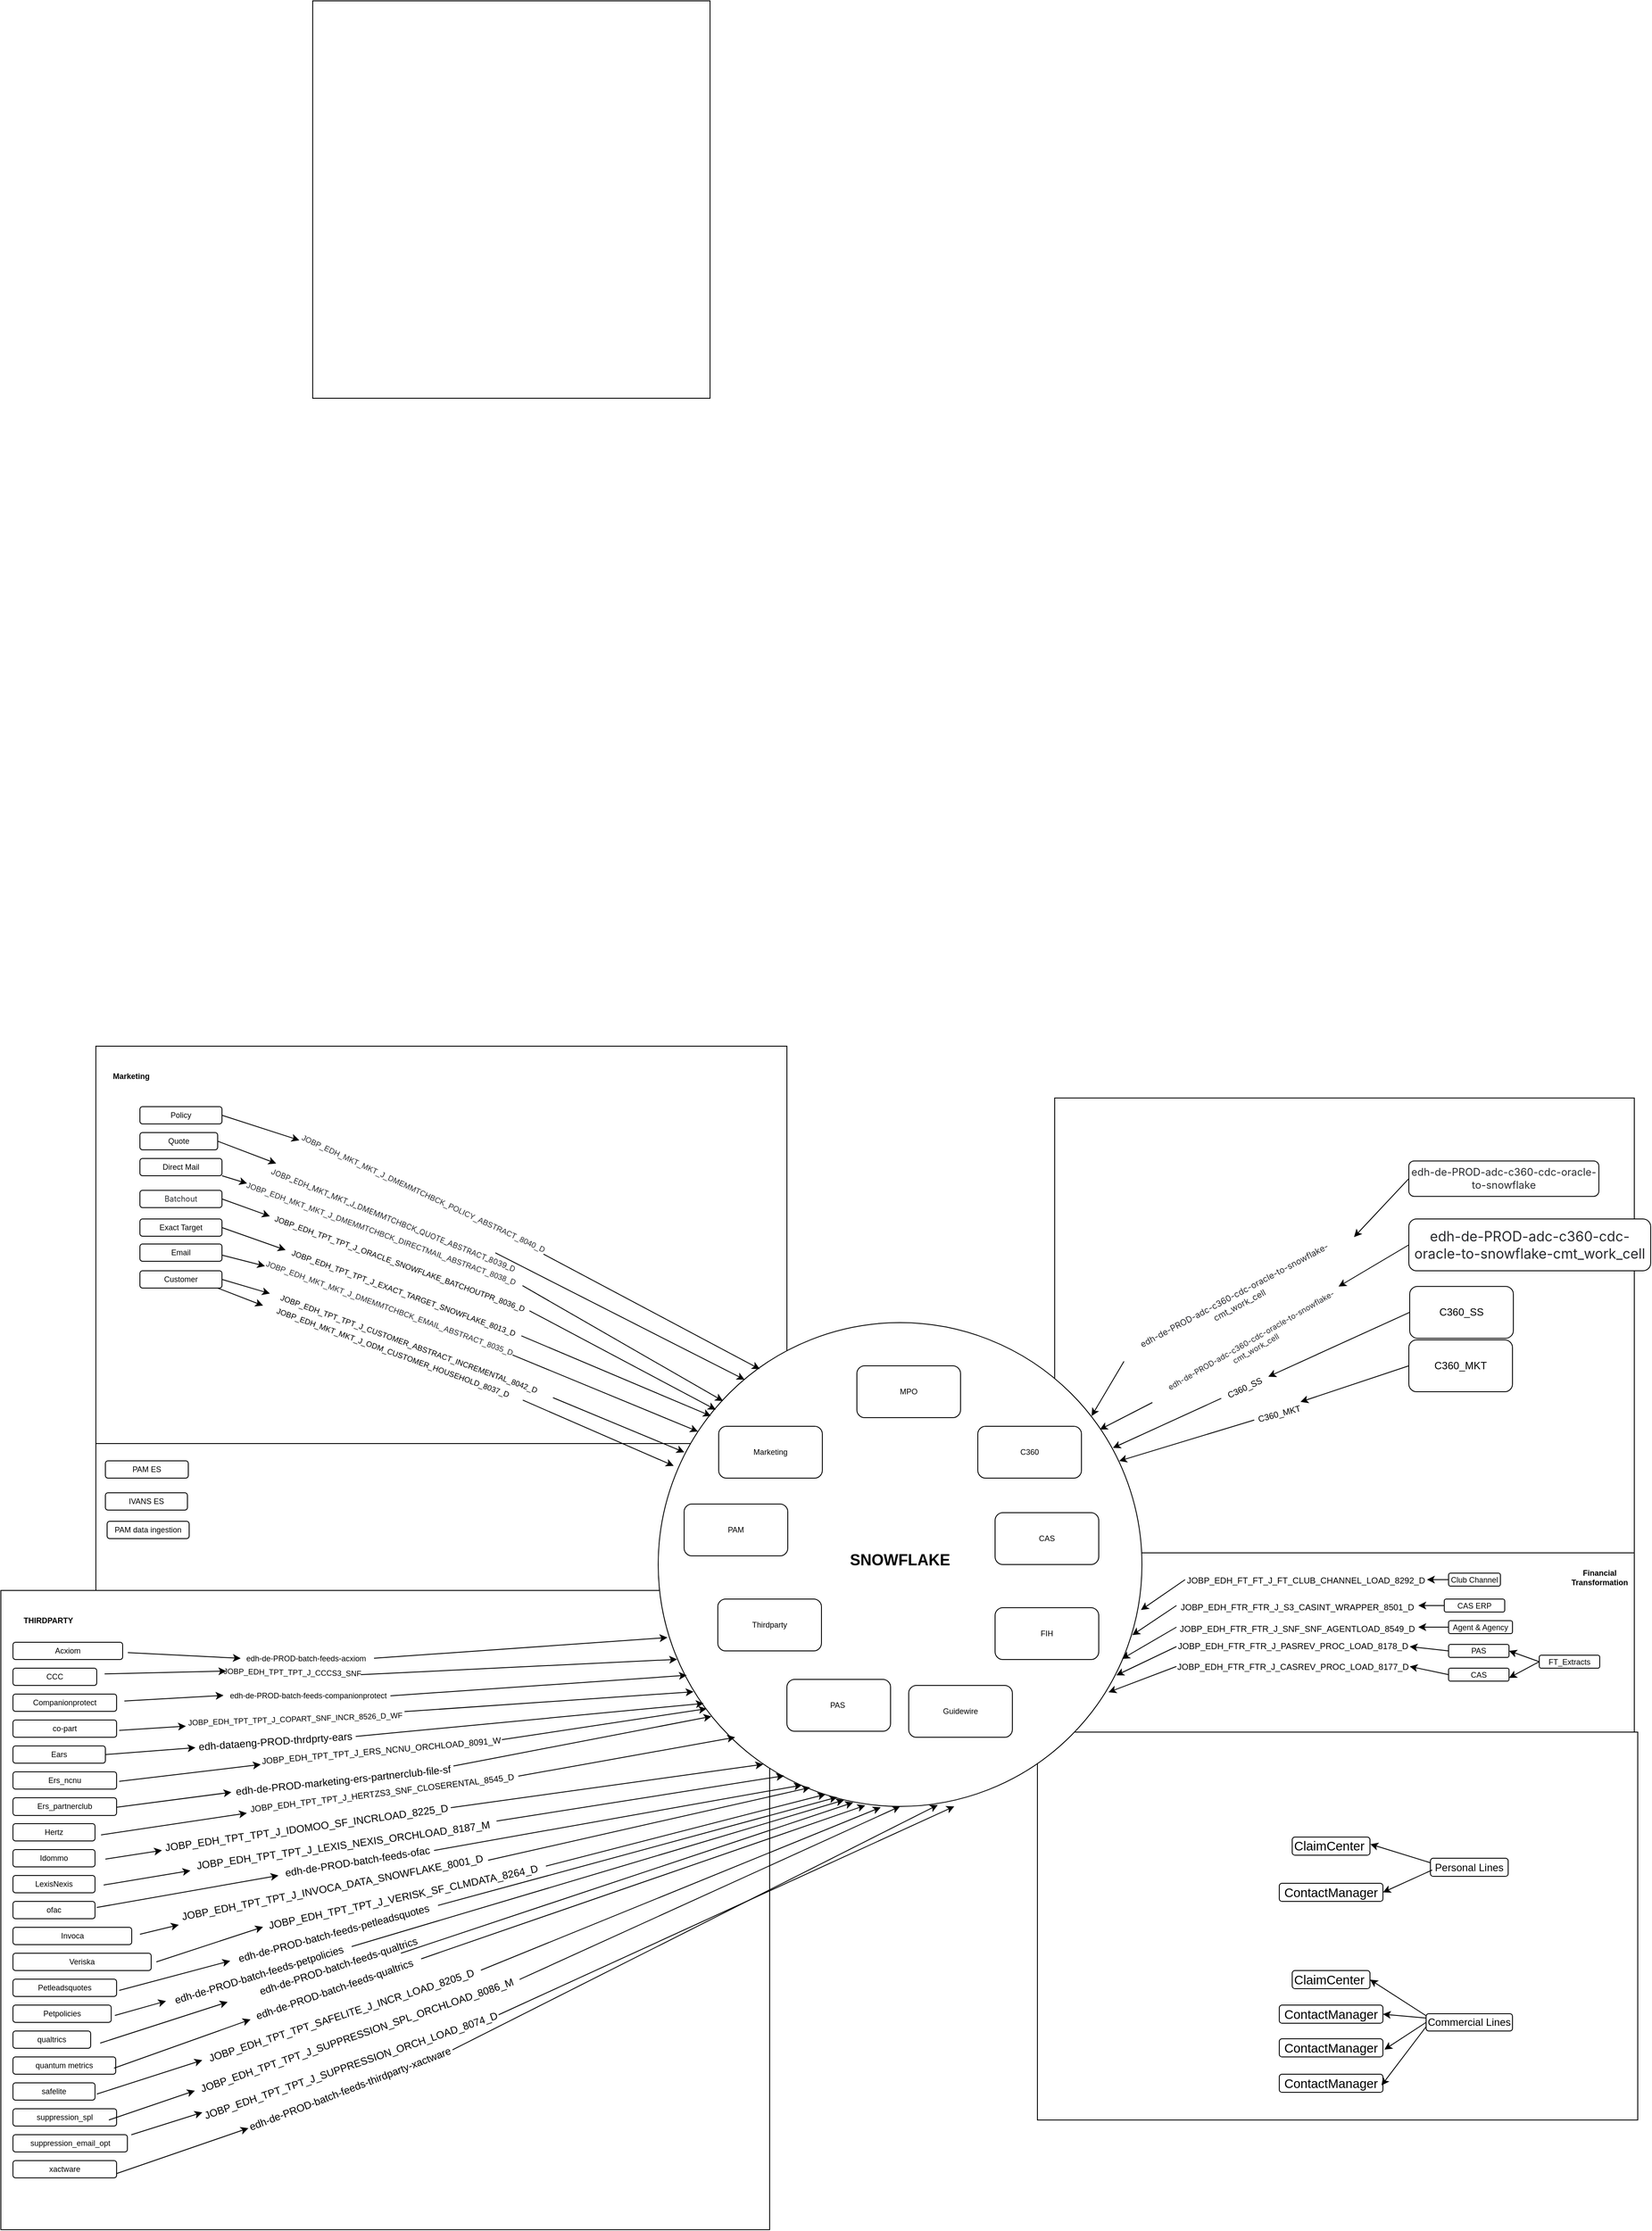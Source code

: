 <mxfile version="26.0.11">
  <diagram name="Page-1" id="kRAGbB4GnQMMaRT2yMuc">
    <mxGraphModel dx="1714" dy="2674" grid="1" gridSize="10" guides="1" tooltips="1" connect="1" arrows="1" fold="1" page="1" pageScale="1" pageWidth="850" pageHeight="1100" background="none" math="0" shadow="0">
      <root>
        <mxCell id="0" />
        <mxCell id="1" parent="0" />
        <mxCell id="MN0yz45vyrRwarsMdgd2-24" value="&lt;span style=&quot;color: rgba(0, 0, 0, 0); font-family: monospace; font-size: 0px; text-align: start; text-wrap-mode: nowrap;&quot;&gt;%3CmxGraphModel%3E%3Croot%3E%3CmxCell%20id%3D%220%22%2F%3E%3CmxCell%20id%3D%221%22%20parent%3D%220%22%2F%3E%3CmxCell%20id%3D%222%22%20value%3D%22Personal%20Lines%22%20style%3D%22rounded%3D1%3BwhiteSpace%3Dwrap%3Bhtml%3D1%3B%22%20vertex%3D%221%22%20parent%3D%221%22%3E%3CmxGeometry%20x%3D%22875%22%20y%3D%22525.5%22%20width%3D%2290%22%20height%3D%2221%22%20as%3D%22geometry%22%2F%3E%3C%2FmxCell%3E%3C%2Froot%3E%3C%2FmxGraphModel%3E&lt;/span&gt;&lt;span style=&quot;color: rgba(0, 0, 0, 0); font-family: monospace; font-size: 0px; text-align: start; text-wrap-mode: nowrap;&quot;&gt;%3CmxGraphModel%3E%3Croot%3E%3CmxCell%20id%3D%220%22%2F%3E%3CmxCell%20id%3D%221%22%20parent%3D%220%22%2F%3E%3CmxCell%20id%3D%222%22%20value%3D%22Personal%20Lines%22%20style%3D%22rounded%3D1%3BwhiteSpace%3Dwrap%3Bhtml%3D1%3B%22%20vertex%3D%221%22%20parent%3D%221%22%3E%3CmxGeometry%20x%3D%22875%22%20y%3D%22525.5%22%20width%3D%2290%22%20height%3D%2221%22%20as%3D%22geometry%22%2F%3E%3C%2FmxCell%3E%3C%2Froot%3E%3C%2FmxGraphModel%3E&lt;/span&gt;" style="rounded=0;whiteSpace=wrap;html=1;" vertex="1" parent="1">
          <mxGeometry x="580" y="404" width="695" height="449" as="geometry" />
        </mxCell>
        <mxCell id="MN0yz45vyrRwarsMdgd2-2" value="" style="rounded=0;whiteSpace=wrap;html=1;fontSize=9;" vertex="1" parent="1">
          <mxGeometry x="600" y="-330" width="671" height="530" as="geometry" />
        </mxCell>
        <mxCell id="nPDYKOaMzk08qh_sVshH-3" value="" style="rounded=0;whiteSpace=wrap;html=1;" vertex="1" parent="1">
          <mxGeometry x="-510" y="70" width="720" height="170" as="geometry" />
        </mxCell>
        <mxCell id="0H2y0_2EXmDvVcCev98S-101" value="" style="rounded=0;whiteSpace=wrap;html=1;fontSize=9;" vertex="1" parent="1">
          <mxGeometry x="610" y="196.5" width="661" height="207.5" as="geometry" />
        </mxCell>
        <mxCell id="d_GGifG9hBrMxSvdhNBB-2" value="" style="rounded=0;whiteSpace=wrap;html=1;container=0;direction=west;movable=1;resizable=1;rotatable=1;deletable=1;editable=1;locked=0;connectable=1;fontSize=9;" parent="1" vertex="1">
          <mxGeometry x="-620" y="240" width="890" height="740" as="geometry" />
        </mxCell>
        <mxCell id="0H2y0_2EXmDvVcCev98S-15" value="" style="rounded=0;whiteSpace=wrap;html=1;fontSize=9;" vertex="1" parent="1">
          <mxGeometry x="-510" y="-390" width="800" height="460" as="geometry" />
        </mxCell>
        <mxCell id="wsq4JRYlVpnwA_xUPwAn-1" value="" style="ellipse;whiteSpace=wrap;html=1;aspect=fixed;fontSize=9;" parent="1" vertex="1">
          <mxGeometry x="141" y="-70" width="560" height="560" as="geometry" />
        </mxCell>
        <mxCell id="wsq4JRYlVpnwA_xUPwAn-7" value="Marketing" style="rounded=1;whiteSpace=wrap;html=1;fontSize=9;" parent="1" vertex="1">
          <mxGeometry x="211" y="50" width="120" height="60" as="geometry" />
        </mxCell>
        <mxCell id="E9n7oVyy4MYrTS4P3ZKx-2" value="Thirdparty" style="rounded=1;whiteSpace=wrap;html=1;fontSize=9;" parent="1" vertex="1">
          <mxGeometry x="210" y="250" width="120" height="60" as="geometry" />
        </mxCell>
        <mxCell id="E9n7oVyy4MYrTS4P3ZKx-1" value="FIH" style="rounded=1;whiteSpace=wrap;html=1;fontSize=9;" parent="1" vertex="1">
          <mxGeometry x="531" y="260" width="120" height="60" as="geometry" />
        </mxCell>
        <mxCell id="E9n7oVyy4MYrTS4P3ZKx-3" value="PAS&amp;nbsp;" style="rounded=1;whiteSpace=wrap;html=1;fontSize=9;" parent="1" vertex="1">
          <mxGeometry x="290" y="343" width="120" height="60" as="geometry" />
        </mxCell>
        <mxCell id="E9n7oVyy4MYrTS4P3ZKx-4" value="PAM" style="rounded=1;whiteSpace=wrap;html=1;fontSize=9;" parent="1" vertex="1">
          <mxGeometry x="171" y="140" width="120" height="60" as="geometry" />
        </mxCell>
        <mxCell id="E9n7oVyy4MYrTS4P3ZKx-5" value="CAS" style="rounded=1;whiteSpace=wrap;html=1;fontSize=9;" parent="1" vertex="1">
          <mxGeometry x="531" y="150" width="120" height="60" as="geometry" />
        </mxCell>
        <mxCell id="E9n7oVyy4MYrTS4P3ZKx-6" value="MPO" style="rounded=1;whiteSpace=wrap;html=1;fontSize=9;" parent="1" vertex="1">
          <mxGeometry x="371" y="-20" width="120" height="60" as="geometry" />
        </mxCell>
        <mxCell id="LdJkKsN1LRguEct0NIYA-1" value="C&lt;span style=&quot;background-color: transparent; color: light-dark(rgb(0, 0, 0), rgb(255, 255, 255));&quot;&gt;360&lt;/span&gt;" style="rounded=1;whiteSpace=wrap;html=1;fontSize=9;" parent="1" vertex="1">
          <mxGeometry x="511" y="50" width="120" height="60" as="geometry" />
        </mxCell>
        <mxCell id="jBidoqBdT52UNtDU3Eu4-1" value="Guidewire" style="rounded=1;whiteSpace=wrap;html=1;fontSize=9;" parent="1" vertex="1">
          <mxGeometry x="431" y="350" width="120" height="60" as="geometry" />
        </mxCell>
        <mxCell id="d_GGifG9hBrMxSvdhNBB-3" value="CCC" style="rounded=1;whiteSpace=wrap;html=1;container=0;fontSize=9;" parent="1" vertex="1">
          <mxGeometry x="-606" y="330" width="97" height="20" as="geometry" />
        </mxCell>
        <mxCell id="d_GGifG9hBrMxSvdhNBB-4" value="THIRDPARTY" style="text;html=1;align=center;verticalAlign=middle;whiteSpace=wrap;rounded=0;fontStyle=1;fontSize=9;" parent="1" vertex="1">
          <mxGeometry x="-610" y="260" width="90" height="30" as="geometry" />
        </mxCell>
        <mxCell id="d_GGifG9hBrMxSvdhNBB-5" value="Acxiom" style="rounded=1;whiteSpace=wrap;html=1;fontSize=9;" parent="1" vertex="1">
          <mxGeometry x="-606" y="300" width="127" height="20" as="geometry" />
        </mxCell>
        <mxCell id="d_GGifG9hBrMxSvdhNBB-6" value="co-part" style="rounded=1;whiteSpace=wrap;html=1;container=0;fontSize=9;" parent="1" vertex="1">
          <mxGeometry x="-606" y="390" width="120" height="20" as="geometry" />
        </mxCell>
        <mxCell id="d_GGifG9hBrMxSvdhNBB-9" value="Companionprotect" style="rounded=1;whiteSpace=wrap;html=1;container=0;fontSize=9;" parent="1" vertex="1">
          <mxGeometry x="-606" y="360" width="120" height="20" as="geometry" />
        </mxCell>
        <mxCell id="0H2y0_2EXmDvVcCev98S-11" value="" style="whiteSpace=wrap;html=1;aspect=fixed;fontSize=9;" vertex="1" parent="1">
          <mxGeometry x="-259" y="-1600" width="460" height="460" as="geometry" />
        </mxCell>
        <mxCell id="d_GGifG9hBrMxSvdhNBB-12" value="Ears" style="rounded=1;whiteSpace=wrap;html=1;container=0;fontSize=9;" parent="1" vertex="1">
          <mxGeometry x="-606" y="420" width="107" height="20" as="geometry" />
        </mxCell>
        <mxCell id="0H2y0_2EXmDvVcCev98S-4" value="&lt;span style=&quot;color: rgb(41, 42, 46); font-style: normal; font-variant-ligatures: normal; font-variant-caps: normal; font-weight: 400; letter-spacing: normal; orphans: 2; text-align: start; text-indent: 0px; text-transform: none; widows: 2; word-spacing: 0px; -webkit-text-stroke-width: 0px; white-space: pre-wrap; background-color: rgb(255, 255, 255); text-decoration-thickness: initial; text-decoration-style: initial; text-decoration-color: initial; float: none; display: inline !important;&quot;&gt;&lt;font face=&quot;Helvetica&quot;&gt;JOBP_EDH_MKT_MKT_J_DMEMMTCHBCK_POLICY_ABSTRACT_8040_D&lt;/font&gt;&lt;/span&gt;" style="text;whiteSpace=wrap;html=1;rotation=25;fontSize=9;" vertex="1" parent="1">
          <mxGeometry x="-289.11" y="-231.75" width="311.9" height="33.14" as="geometry" />
        </mxCell>
        <mxCell id="NIq7jWTQf8CCYJ9gUr3_-2" value="Hertz" style="rounded=1;whiteSpace=wrap;html=1;fontSize=9;" vertex="1" parent="1">
          <mxGeometry x="-606" y="510" width="95" height="20" as="geometry" />
        </mxCell>
        <mxCell id="NIq7jWTQf8CCYJ9gUr3_-3" value="Idommo" style="rounded=1;whiteSpace=wrap;html=1;fontSize=9;" vertex="1" parent="1">
          <mxGeometry x="-606" y="540" width="95" height="20" as="geometry" />
        </mxCell>
        <mxCell id="NIq7jWTQf8CCYJ9gUr3_-5" value="LexisNexis" style="rounded=1;whiteSpace=wrap;html=1;fontSize=9;" vertex="1" parent="1">
          <mxGeometry x="-606" y="570" width="95" height="20" as="geometry" />
        </mxCell>
        <mxCell id="NIq7jWTQf8CCYJ9gUr3_-7" value="ofac" style="rounded=1;whiteSpace=wrap;html=1;fontSize=9;" vertex="1" parent="1">
          <mxGeometry x="-606" y="600" width="95" height="20" as="geometry" />
        </mxCell>
        <mxCell id="NIq7jWTQf8CCYJ9gUr3_-8" value="Invoca" style="rounded=1;whiteSpace=wrap;html=1;fontSize=9;" vertex="1" parent="1">
          <mxGeometry x="-606" y="630" width="137.5" height="20" as="geometry" />
        </mxCell>
        <mxCell id="0H2y0_2EXmDvVcCev98S-13" value="Quote" style="rounded=1;whiteSpace=wrap;html=1;fontSize=9;" vertex="1" parent="1">
          <mxGeometry x="-459" y="-290" width="90" height="20" as="geometry" />
        </mxCell>
        <mxCell id="NIq7jWTQf8CCYJ9gUr3_-9" value="Petleadsquotes" style="rounded=1;whiteSpace=wrap;html=1;fontSize=9;" vertex="1" parent="1">
          <mxGeometry x="-606" y="690" width="120" height="20" as="geometry" />
        </mxCell>
        <mxCell id="0H2y0_2EXmDvVcCev98S-21" value="&lt;span style=&quot;color: rgb(41, 42, 46); font-family: ui-sans-serif, -apple-system, BlinkMacSystemFont, &amp;quot;Segoe UI&amp;quot;, Ubuntu, system-ui, &amp;quot;Helvetica Neue&amp;quot;, sans-serif; font-style: normal; font-variant-ligatures: normal; font-variant-caps: normal; font-weight: 400; letter-spacing: normal; orphans: 2; text-align: start; text-indent: 0px; text-transform: none; widows: 2; word-spacing: 0px; -webkit-text-stroke-width: 0px; white-space: pre-wrap; background-color: rgb(255, 255, 255); text-decoration-thickness: initial; text-decoration-style: initial; text-decoration-color: initial; float: none; display: inline !important;&quot;&gt;&lt;font&gt; JOBP_EDH_MKT_MKT_J_DMEMMTCHBCK_QUOTE_ABSTRACT_8039_D&lt;/font&gt;&lt;/span&gt;" style="text;whiteSpace=wrap;html=1;rotation=22;fontSize=9;" vertex="1" parent="1">
          <mxGeometry x="-317.67" y="-216.16" width="279.87" height="40" as="geometry" />
        </mxCell>
        <mxCell id="d_GGifG9hBrMxSvdhNBB-14" value="Ers_ncnu" style="rounded=1;whiteSpace=wrap;html=1;fontSize=9;" parent="1" vertex="1">
          <mxGeometry x="-606" y="450" width="120" height="20" as="geometry" />
        </mxCell>
        <mxCell id="NIq7jWTQf8CCYJ9gUr3_-1" value="Ers_partnerclub" style="rounded=1;whiteSpace=wrap;html=1;container=0;aspect=fixed;movable=1;resizable=1;rotatable=1;deletable=1;editable=1;locked=0;connectable=1;fontSize=9;" vertex="1" parent="1">
          <mxGeometry x="-606" y="480" width="120" height="20.51" as="geometry" />
        </mxCell>
        <mxCell id="NIq7jWTQf8CCYJ9gUr3_-11" value="Veriska" style="rounded=1;whiteSpace=wrap;html=1;fontSize=9;" vertex="1" parent="1">
          <mxGeometry x="-606" y="660" width="160" height="20" as="geometry" />
        </mxCell>
        <mxCell id="NIq7jWTQf8CCYJ9gUr3_-13" value="Petpolicies" style="rounded=1;whiteSpace=wrap;html=1;fontSize=9;" vertex="1" parent="1">
          <mxGeometry x="-606" y="720" width="113.75" height="20" as="geometry" />
        </mxCell>
        <mxCell id="NIq7jWTQf8CCYJ9gUr3_-17" value="qualtrics" style="rounded=1;whiteSpace=wrap;html=1;fontSize=9;" vertex="1" parent="1">
          <mxGeometry x="-606" y="750" width="90" height="20" as="geometry" />
        </mxCell>
        <mxCell id="NIq7jWTQf8CCYJ9gUr3_-19" value="quantum metrics" style="rounded=1;whiteSpace=wrap;html=1;fontSize=9;" vertex="1" parent="1">
          <mxGeometry x="-606" y="780" width="119" height="20" as="geometry" />
        </mxCell>
        <mxCell id="NIq7jWTQf8CCYJ9gUr3_-20" value="safelite" style="rounded=1;whiteSpace=wrap;html=1;fontSize=9;" vertex="1" parent="1">
          <mxGeometry x="-606" y="810" width="95" height="20" as="geometry" />
        </mxCell>
        <mxCell id="NIq7jWTQf8CCYJ9gUr3_-21" value="suppression_spl" style="rounded=1;whiteSpace=wrap;html=1;fontSize=9;" vertex="1" parent="1">
          <mxGeometry x="-606" y="840" width="120" height="20" as="geometry" />
        </mxCell>
        <mxCell id="NIq7jWTQf8CCYJ9gUr3_-23" value="suppression_email_opt" style="rounded=1;whiteSpace=wrap;html=1;fontSize=9;" vertex="1" parent="1">
          <mxGeometry x="-606" y="870" width="132.5" height="20" as="geometry" />
        </mxCell>
        <mxCell id="NIq7jWTQf8CCYJ9gUr3_-24" value="xactware" style="rounded=1;whiteSpace=wrap;html=1;fontSize=9;" vertex="1" parent="1">
          <mxGeometry x="-606" y="900" width="120" height="20" as="geometry" />
        </mxCell>
        <mxCell id="NIq7jWTQf8CCYJ9gUr3_-27" value="SNOWFLAKE" style="text;html=1;align=center;verticalAlign=middle;whiteSpace=wrap;rounded=0;fontSize=18;fontStyle=1" vertex="1" parent="1">
          <mxGeometry x="391" y="190" width="60" height="30" as="geometry" />
        </mxCell>
        <mxCell id="0H2y0_2EXmDvVcCev98S-19" value="" style="endArrow=classic;html=1;rounded=0;entryX=0.082;entryY=0.225;entryDx=0;entryDy=0;entryPerimeter=0;exitX=1.011;exitY=0.343;exitDx=0;exitDy=0;exitPerimeter=0;fontSize=9;" edge="1" parent="1" source="0H2y0_2EXmDvVcCev98S-23" target="wsq4JRYlVpnwA_xUPwAn-1">
          <mxGeometry width="50" height="50" relative="1" as="geometry">
            <mxPoint x="-187.6" y="-53.86" as="sourcePoint" />
            <mxPoint x="201.0" y="43.86" as="targetPoint" />
          </mxGeometry>
        </mxCell>
        <mxCell id="0H2y0_2EXmDvVcCev98S-32" value="&lt;font&gt;&lt;b&gt;Marketing&lt;/b&gt;&lt;/font&gt;" style="text;html=1;align=center;verticalAlign=middle;whiteSpace=wrap;rounded=0;fontSize=9;" vertex="1" parent="1">
          <mxGeometry x="-499" y="-370" width="60" height="30" as="geometry" />
        </mxCell>
        <mxCell id="0H2y0_2EXmDvVcCev98S-37" value="Policy" style="rounded=1;whiteSpace=wrap;html=1;fontSize=9;" vertex="1" parent="1">
          <mxGeometry x="-459" y="-320" width="95" height="20" as="geometry" />
        </mxCell>
        <mxCell id="0H2y0_2EXmDvVcCev98S-39" value="&lt;div style=&quot;text-align: left;&quot;&gt;&lt;font color=&quot;#292a2e&quot; face=&quot;ui-sans-serif, -apple-system, BlinkMacSystemFont, Segoe UI, Ubuntu, system-ui, Helvetica Neue, sans-serif&quot;&gt;&lt;span style=&quot;white-space-collapse: preserve; background-color: rgb(255, 255, 255);&quot;&gt;Batchout&lt;/span&gt;&lt;/font&gt;&lt;/div&gt;" style="rounded=1;whiteSpace=wrap;html=1;fontSize=9;fontStyle=0" vertex="1" parent="1">
          <mxGeometry x="-459" y="-223.14" width="95" height="20" as="geometry" />
        </mxCell>
        <mxCell id="0H2y0_2EXmDvVcCev98S-40" value="&lt;font&gt;Exact Target&lt;/font&gt;" style="rounded=1;whiteSpace=wrap;html=1;fontSize=9;" vertex="1" parent="1">
          <mxGeometry x="-459" y="-190" width="95" height="20" as="geometry" />
        </mxCell>
        <mxCell id="0H2y0_2EXmDvVcCev98S-42" value="Customer" style="rounded=1;whiteSpace=wrap;html=1;rotation=0;fontSize=9;" vertex="1" parent="1">
          <mxGeometry x="-459" y="-130" width="95" height="20" as="geometry" />
        </mxCell>
        <mxCell id="0H2y0_2EXmDvVcCev98S-53" value="Direct Mail" style="rounded=1;whiteSpace=wrap;html=1;fontSize=9;" vertex="1" parent="1">
          <mxGeometry x="-459" y="-260" width="95" height="20" as="geometry" />
        </mxCell>
        <mxCell id="0H2y0_2EXmDvVcCev98S-54" value="Email" style="rounded=1;whiteSpace=wrap;html=1;fontSize=9;" vertex="1" parent="1">
          <mxGeometry x="-459" y="-161.02" width="95" height="20" as="geometry" />
        </mxCell>
        <mxCell id="0H2y0_2EXmDvVcCev98S-55" value="" style="endArrow=classic;html=1;rounded=0;entryX=0.004;entryY=0.38;entryDx=0;entryDy=0;entryPerimeter=0;exitX=1.005;exitY=0.65;exitDx=0;exitDy=0;exitPerimeter=0;fontSize=9;" edge="1" parent="1" source="0H2y0_2EXmDvVcCev98S-54" target="0H2y0_2EXmDvVcCev98S-23">
          <mxGeometry width="50" height="50" relative="1" as="geometry">
            <mxPoint x="-384" y="-71" as="sourcePoint" />
            <mxPoint x="201.0" y="43.86" as="targetPoint" />
          </mxGeometry>
        </mxCell>
        <mxCell id="0H2y0_2EXmDvVcCev98S-23" value="&lt;span style=&quot;color: rgb(41, 42, 46); font-style: normal; font-variant-ligatures: normal; font-variant-caps: normal; font-weight: 400; letter-spacing: normal; orphans: 2; text-align: start; text-indent: 0px; text-transform: none; widows: 2; word-spacing: 0px; -webkit-text-stroke-width: 0px; white-space: pre-wrap; background-color: rgb(255, 255, 255); text-decoration-thickness: initial; text-decoration-style: initial; text-decoration-color: initial; float: none; display: inline !important;&quot;&gt;&lt;font face=&quot;Helvetica&quot;&gt;JOBP_EDH_MKT_MKT_J_DMEMMTCHBCK_EMAIL_ABSTRACT_8035_D&lt;/font&gt;&lt;/span&gt;" style="text;whiteSpace=wrap;html=1;rotation=20;fontSize=9;" vertex="1" parent="1">
          <mxGeometry x="-326" y="-100" width="300" height="40" as="geometry" />
        </mxCell>
        <mxCell id="0H2y0_2EXmDvVcCev98S-58" value="" style="endArrow=classic;html=1;rounded=0;exitX=1;exitY=0.5;exitDx=0;exitDy=0;entryX=0.013;entryY=0.311;entryDx=0;entryDy=0;entryPerimeter=0;fontSize=9;" edge="1" parent="1" source="0H2y0_2EXmDvVcCev98S-13" target="0H2y0_2EXmDvVcCev98S-21">
          <mxGeometry width="50" height="50" relative="1" as="geometry">
            <mxPoint x="-289" y="-110" as="sourcePoint" />
            <mxPoint x="-239" y="-160" as="targetPoint" />
          </mxGeometry>
        </mxCell>
        <mxCell id="0H2y0_2EXmDvVcCev98S-59" value="" style="endArrow=classic;html=1;rounded=0;exitX=0.992;exitY=0.333;exitDx=0;exitDy=0;exitPerimeter=0;fontSize=9;" edge="1" parent="1" source="0H2y0_2EXmDvVcCev98S-21">
          <mxGeometry width="50" height="50" relative="1" as="geometry">
            <mxPoint x="-9" y="-180" as="sourcePoint" />
            <mxPoint x="241" y="-4" as="targetPoint" />
          </mxGeometry>
        </mxCell>
        <mxCell id="0H2y0_2EXmDvVcCev98S-60" value="" style="endArrow=classic;html=1;rounded=0;exitX=1;exitY=0.5;exitDx=0;exitDy=0;entryX=0;entryY=0.5;entryDx=0;entryDy=0;fontSize=9;" edge="1" parent="1" source="0H2y0_2EXmDvVcCev98S-37" target="0H2y0_2EXmDvVcCev98S-4">
          <mxGeometry width="50" height="50" relative="1" as="geometry">
            <mxPoint x="-279" y="-320" as="sourcePoint" />
            <mxPoint x="-229" y="-370" as="targetPoint" />
          </mxGeometry>
        </mxCell>
        <UserObject label="" id="x8S57T6ln9iAfIoPM7LD-1">
          <mxCell style="endArrow=classic;html=1;rounded=0;entryX=0.019;entryY=0.651;entryDx=0;entryDy=0;entryPerimeter=0;exitX=1;exitY=0.5;exitDx=0;exitDy=0;fontSize=9;" edge="1" parent="1" source="x8S57T6ln9iAfIoPM7LD-4" target="wsq4JRYlVpnwA_xUPwAn-1">
            <mxGeometry width="50" height="50" relative="1" as="geometry">
              <mxPoint x="-473" y="312" as="sourcePoint" />
              <mxPoint x="160" y="314" as="targetPoint" />
              <Array as="points" />
            </mxGeometry>
          </mxCell>
        </UserObject>
        <mxCell id="0H2y0_2EXmDvVcCev98S-61" value="" style="endArrow=classic;html=1;rounded=0;entryX=0.21;entryY=0.096;entryDx=0;entryDy=0;entryPerimeter=0;exitX=1;exitY=0.5;exitDx=0;exitDy=0;fontSize=9;" edge="1" parent="1" source="0H2y0_2EXmDvVcCev98S-4" target="wsq4JRYlVpnwA_xUPwAn-1">
          <mxGeometry width="50" height="50" relative="1" as="geometry">
            <mxPoint x="41" y="-130" as="sourcePoint" />
            <mxPoint x="61" y="-130" as="targetPoint" />
          </mxGeometry>
        </mxCell>
        <UserObject label="" id="x8S57T6ln9iAfIoPM7LD-3">
          <mxCell style="endArrow=classic;html=1;rounded=0;fontSize=9;exitX=1.018;exitY=0.537;exitDx=0;exitDy=0;exitPerimeter=0;entryX=0.039;entryY=0.696;entryDx=0;entryDy=0;entryPerimeter=0;" edge="1" parent="1" source="x8S57T6ln9iAfIoPM7LD-7" target="wsq4JRYlVpnwA_xUPwAn-1">
            <mxGeometry width="50" height="50" relative="1" as="geometry">
              <mxPoint x="-179" y="336" as="sourcePoint" />
              <mxPoint x="251" y="350" as="targetPoint" />
              <Array as="points" />
            </mxGeometry>
          </mxCell>
        </UserObject>
        <mxCell id="0H2y0_2EXmDvVcCev98S-62" value="&lt;span style=&quot;color: rgb(41, 42, 46); font-style: normal; font-variant-ligatures: normal; font-variant-caps: normal; font-weight: 400; letter-spacing: normal; orphans: 2; text-align: start; text-indent: 0px; text-transform: none; widows: 2; word-spacing: 0px; -webkit-text-stroke-width: 0px; white-space: pre-wrap; background-color: rgb(255, 255, 255); text-decoration-thickness: initial; text-decoration-style: initial; text-decoration-color: initial; float: none; display: inline !important;&quot;&gt;&lt;font face=&quot;Helvetica&quot;&gt; JOBP_EDH_MKT_MKT_J_DMEMMTCHBCK_DIRECTMAIL_ABSTRACT_8038_D&lt;/font&gt;&lt;/span&gt;" style="text;whiteSpace=wrap;html=1;fontSize=9;rotation=20;" vertex="1" parent="1">
          <mxGeometry x="-350" y="-183.69" width="344.28" height="24.11" as="geometry" />
        </mxCell>
        <mxCell id="0H2y0_2EXmDvVcCev98S-63" value="" style="endArrow=classic;html=1;rounded=0;exitX=1;exitY=1;exitDx=0;exitDy=0;entryX=0.012;entryY=0.411;entryDx=0;entryDy=0;entryPerimeter=0;fontSize=9;" edge="1" parent="1" source="0H2y0_2EXmDvVcCev98S-53" target="0H2y0_2EXmDvVcCev98S-62">
          <mxGeometry width="50" height="50" relative="1" as="geometry">
            <mxPoint x="-299" y="-20" as="sourcePoint" />
            <mxPoint x="-249" y="-70" as="targetPoint" />
          </mxGeometry>
        </mxCell>
        <mxCell id="0H2y0_2EXmDvVcCev98S-64" value="" style="endArrow=classic;html=1;rounded=0;entryX=0.134;entryY=0.162;entryDx=0;entryDy=0;entryPerimeter=0;exitX=1;exitY=0.5;exitDx=0;exitDy=0;fontSize=9;" edge="1" parent="1" source="0H2y0_2EXmDvVcCev98S-62" target="wsq4JRYlVpnwA_xUPwAn-1">
          <mxGeometry width="50" height="50" relative="1" as="geometry">
            <mxPoint x="-149" y="-30" as="sourcePoint" />
            <mxPoint x="-99" y="-80" as="targetPoint" />
          </mxGeometry>
        </mxCell>
        <UserObject label="" id="x8S57T6ln9iAfIoPM7LD-8">
          <mxCell style="endArrow=classic;html=1;rounded=0;fontSize=9;exitX=1;exitY=0.5;exitDx=0;exitDy=0;entryX=0.059;entryY=0.729;entryDx=0;entryDy=0;entryPerimeter=0;" edge="1" parent="1" source="x8S57T6ln9iAfIoPM7LD-10" target="wsq4JRYlVpnwA_xUPwAn-1">
            <mxGeometry width="50" height="50" relative="1" as="geometry">
              <mxPoint x="-477" y="368" as="sourcePoint" />
              <mxPoint x="182" y="354" as="targetPoint" />
              <Array as="points" />
            </mxGeometry>
          </mxCell>
        </UserObject>
        <mxCell id="0H2y0_2EXmDvVcCev98S-68" value="JOBP_EDH_TPT_TPT_J_ORACLE_SNOWFLAKE_BATCHOUTPR_8036_D" style="text;html=1;align=center;verticalAlign=middle;whiteSpace=wrap;rounded=0;fontSize=9;rotation=20;" vertex="1" parent="1">
          <mxGeometry x="-318.26" y="-153.44" width="319.87" height="30" as="geometry" />
        </mxCell>
        <mxCell id="0H2y0_2EXmDvVcCev98S-70" value="" style="endArrow=classic;html=1;rounded=0;exitX=1;exitY=0.5;exitDx=0;exitDy=0;entryX=0;entryY=0.5;entryDx=0;entryDy=0;fontSize=9;" edge="1" parent="1" source="0H2y0_2EXmDvVcCev98S-39" target="0H2y0_2EXmDvVcCev98S-68">
          <mxGeometry width="50" height="50" relative="1" as="geometry">
            <mxPoint x="-319" y="-130" as="sourcePoint" />
            <mxPoint x="-269" y="-180" as="targetPoint" />
          </mxGeometry>
        </mxCell>
        <mxCell id="0H2y0_2EXmDvVcCev98S-73" value="" style="endArrow=classic;html=1;rounded=0;entryX=0.119;entryY=0.18;entryDx=0;entryDy=0;entryPerimeter=0;fontSize=9;exitX=1;exitY=0.5;exitDx=0;exitDy=0;" edge="1" parent="1" source="0H2y0_2EXmDvVcCev98S-68" target="wsq4JRYlVpnwA_xUPwAn-1">
          <mxGeometry width="50" height="50" relative="1" as="geometry">
            <mxPoint x="11" y="-77" as="sourcePoint" />
            <mxPoint x="-159" y="-120" as="targetPoint" />
          </mxGeometry>
        </mxCell>
        <mxCell id="0H2y0_2EXmDvVcCev98S-76" value="JOBP_EDH_TPT_TPT_J_EXACT_TARGET_SNOWFLAKE_8013_D" style="text;html=1;align=center;verticalAlign=middle;whiteSpace=wrap;rounded=0;rotation=20;fontSize=9;" vertex="1" parent="1">
          <mxGeometry x="-299.11" y="-119.35" width="290.5" height="30" as="geometry" />
        </mxCell>
        <mxCell id="0H2y0_2EXmDvVcCev98S-79" value="" style="endArrow=classic;html=1;rounded=0;exitX=1;exitY=0.5;exitDx=0;exitDy=0;entryX=0;entryY=0.5;entryDx=0;entryDy=0;fontSize=9;" edge="1" parent="1" source="0H2y0_2EXmDvVcCev98S-40" target="0H2y0_2EXmDvVcCev98S-76">
          <mxGeometry width="50" height="50" relative="1" as="geometry">
            <mxPoint x="-347.64" y="-80" as="sourcePoint" />
            <mxPoint x="-297.64" y="-130" as="targetPoint" />
          </mxGeometry>
        </mxCell>
        <mxCell id="0H2y0_2EXmDvVcCev98S-80" value="" style="endArrow=classic;html=1;rounded=0;exitX=1;exitY=0.5;exitDx=0;exitDy=0;entryX=0.109;entryY=0.193;entryDx=0;entryDy=0;entryPerimeter=0;fontSize=9;" edge="1" parent="1" source="0H2y0_2EXmDvVcCev98S-76" target="wsq4JRYlVpnwA_xUPwAn-1">
          <mxGeometry width="50" height="50" relative="1" as="geometry">
            <mxPoint x="66.41" as="sourcePoint" />
            <mxPoint x="116.41" y="-50" as="targetPoint" />
          </mxGeometry>
        </mxCell>
        <UserObject label="" id="x8S57T6ln9iAfIoPM7LD-12">
          <mxCell style="endArrow=classic;html=1;rounded=0;fontSize=9;entryX=0.073;entryY=0.763;entryDx=0;entryDy=0;entryPerimeter=0;" edge="1" parent="1" source="x8S57T6ln9iAfIoPM7LD-13" target="wsq4JRYlVpnwA_xUPwAn-1">
            <mxGeometry width="50" height="50" relative="1" as="geometry">
              <mxPoint x="-483" y="402" as="sourcePoint" />
              <mxPoint x="251" y="370" as="targetPoint" />
              <Array as="points" />
            </mxGeometry>
          </mxCell>
        </UserObject>
        <mxCell id="MN0yz45vyrRwarsMdgd2-4" value="&lt;span style=&quot;color: rgb(41, 42, 46); font-family: ui-sans-serif, -apple-system, BlinkMacSystemFont, &amp;quot;Segoe UI&amp;quot;, Ubuntu, system-ui, &amp;quot;Helvetica Neue&amp;quot;, sans-serif; text-align: left; white-space-collapse: preserve; background-color: rgb(255, 255, 255);&quot;&gt;edh-de-PROD-adc-c360-cdc-oracle-to-snowflake&lt;/span&gt;" style="rounded=1;whiteSpace=wrap;html=1;fontSize=12;" vertex="1" parent="1">
          <mxGeometry x="1010" y="-257.18" width="220" height="41.02" as="geometry" />
        </mxCell>
        <mxCell id="0H2y0_2EXmDvVcCev98S-84" value="JOBP_EDH_TPT_TPT_J_CUSTOMER_ABSTRACT_INCREMENTAL_8042_D" style="text;html=1;align=center;verticalAlign=middle;whiteSpace=wrap;rounded=0;rotation=20;fontSize=9;" vertex="1" parent="1">
          <mxGeometry x="-318.87" y="-60" width="343" height="30" as="geometry" />
        </mxCell>
        <mxCell id="0H2y0_2EXmDvVcCev98S-85" value="" style="endArrow=classic;html=1;rounded=0;exitX=1;exitY=0.5;exitDx=0;exitDy=0;entryX=0;entryY=0.5;entryDx=0;entryDy=0;fontSize=9;" edge="1" parent="1" source="0H2y0_2EXmDvVcCev98S-42" target="0H2y0_2EXmDvVcCev98S-84">
          <mxGeometry width="50" height="50" relative="1" as="geometry">
            <mxPoint x="-239" y="-70" as="sourcePoint" />
            <mxPoint x="-189" y="-120" as="targetPoint" />
          </mxGeometry>
        </mxCell>
        <UserObject label="" id="x8S57T6ln9iAfIoPM7LD-14">
          <mxCell style="endArrow=classic;html=1;rounded=0;fontSize=9;entryX=0.094;entryY=0.787;entryDx=0;entryDy=0;entryPerimeter=0;exitX=1;exitY=0.5;exitDx=0;exitDy=0;" edge="1" parent="1" source="x8S57T6ln9iAfIoPM7LD-15" target="wsq4JRYlVpnwA_xUPwAn-1">
            <mxGeometry width="50" height="50" relative="1" as="geometry">
              <mxPoint x="-499" y="430" as="sourcePoint" />
              <mxPoint x="207" y="392" as="targetPoint" />
              <Array as="points" />
            </mxGeometry>
          </mxCell>
        </UserObject>
        <mxCell id="0H2y0_2EXmDvVcCev98S-86" value="" style="endArrow=classic;html=1;rounded=0;entryX=0.054;entryY=0.268;entryDx=0;entryDy=0;entryPerimeter=0;exitX=1.018;exitY=0.54;exitDx=0;exitDy=0;exitPerimeter=0;fontSize=9;" edge="1" parent="1" source="0H2y0_2EXmDvVcCev98S-84" target="wsq4JRYlVpnwA_xUPwAn-1">
          <mxGeometry width="50" height="50" relative="1" as="geometry">
            <mxPoint x="31" y="70" as="sourcePoint" />
            <mxPoint x="81" y="20" as="targetPoint" />
          </mxGeometry>
        </mxCell>
        <UserObject label="" id="x8S57T6ln9iAfIoPM7LD-17">
          <mxCell style="endArrow=classic;html=1;rounded=0;exitX=1;exitY=0.5;exitDx=0;exitDy=0;entryX=0.1;entryY=0.798;entryDx=0;entryDy=0;entryPerimeter=0;" edge="1" parent="1" source="x8S57T6ln9iAfIoPM7LD-18" target="wsq4JRYlVpnwA_xUPwAn-1">
            <mxGeometry width="50" height="50" relative="1" as="geometry">
              <mxPoint x="-483" y="461" as="sourcePoint" />
              <mxPoint x="218" y="404" as="targetPoint" />
              <Array as="points" />
            </mxGeometry>
          </mxCell>
        </UserObject>
        <mxCell id="0H2y0_2EXmDvVcCev98S-87" value="JOBP_EDH_MKT_MKT_J_ODM_CUSTOMER_HOUSEHOLD_8037_D" style="text;html=1;align=center;verticalAlign=middle;whiteSpace=wrap;rounded=0;fontSize=9;rotation=20;" vertex="1" parent="1">
          <mxGeometry x="-326.11" y="-50" width="320" height="30" as="geometry" />
        </mxCell>
        <mxCell id="0H2y0_2EXmDvVcCev98S-89" value="" style="endArrow=classic;html=1;rounded=0;entryX=0;entryY=0.5;entryDx=0;entryDy=0;fontSize=9;" edge="1" parent="1" target="0H2y0_2EXmDvVcCev98S-87">
          <mxGeometry width="50" height="50" relative="1" as="geometry">
            <mxPoint x="-369" y="-110" as="sourcePoint" />
            <mxPoint x="-9" y="-60" as="targetPoint" />
          </mxGeometry>
        </mxCell>
        <UserObject label="" id="x8S57T6ln9iAfIoPM7LD-19">
          <mxCell style="endArrow=classic;html=1;rounded=0;exitX=0.993;exitY=0.39;exitDx=0;exitDy=0;exitPerimeter=0;entryX=0.11;entryY=0.814;entryDx=0;entryDy=0;entryPerimeter=0;" edge="1" parent="1" source="x8S57T6ln9iAfIoPM7LD-20" target="wsq4JRYlVpnwA_xUPwAn-1">
            <mxGeometry width="50" height="50" relative="1" as="geometry">
              <mxPoint x="-486" y="491" as="sourcePoint" />
              <mxPoint x="226" y="420" as="targetPoint" />
              <Array as="points" />
            </mxGeometry>
          </mxCell>
        </UserObject>
        <mxCell id="0H2y0_2EXmDvVcCev98S-90" value="" style="endArrow=classic;html=1;rounded=0;exitX=1;exitY=0.5;exitDx=0;exitDy=0;entryX=0.032;entryY=0.296;entryDx=0;entryDy=0;entryPerimeter=0;fontSize=9;" edge="1" parent="1" source="0H2y0_2EXmDvVcCev98S-87" target="wsq4JRYlVpnwA_xUPwAn-1">
          <mxGeometry width="50" height="50" relative="1" as="geometry">
            <mxPoint x="-239" y="-70" as="sourcePoint" />
            <mxPoint x="-189" y="-120" as="targetPoint" />
          </mxGeometry>
        </mxCell>
        <UserObject label="" id="x8S57T6ln9iAfIoPM7LD-21">
          <mxCell style="endArrow=classic;html=1;rounded=0;exitX=1;exitY=0.5;exitDx=0;exitDy=0;" edge="1" parent="1" source="x8S57T6ln9iAfIoPM7LD-22">
            <mxGeometry width="50" height="50" relative="1" as="geometry">
              <mxPoint x="-504" y="523" as="sourcePoint" />
              <mxPoint x="230" y="410" as="targetPoint" />
              <Array as="points" />
            </mxGeometry>
          </mxCell>
        </UserObject>
        <mxCell id="0H2y0_2EXmDvVcCev98S-94" value="&lt;b&gt;Financial Transformation&lt;/b&gt;" style="text;html=1;align=center;verticalAlign=middle;whiteSpace=wrap;rounded=0;fontSize=9;" vertex="1" parent="1">
          <mxGeometry x="1201" y="210.0" width="60" height="30" as="geometry" />
        </mxCell>
        <mxCell id="MN0yz45vyrRwarsMdgd2-5" value="&lt;span style=&quot;color: rgb(41, 42, 46); font-family: ui-sans-serif, -apple-system, BlinkMacSystemFont, &amp;quot;Segoe UI&amp;quot;, Ubuntu, system-ui, &amp;quot;Helvetica Neue&amp;quot;, sans-serif; font-size: 16px; text-align: left; white-space-collapse: preserve; background-color: rgb(255, 255, 255);&quot;&gt;edh-de-PROD-adc-c360-cdc-oracle-to-snowflake-cmt_work_cell&lt;/span&gt;" style="rounded=1;whiteSpace=wrap;html=1;" vertex="1" parent="1">
          <mxGeometry x="1010" y="-190" width="280" height="60" as="geometry" />
        </mxCell>
        <UserObject label="" id="x8S57T6ln9iAfIoPM7LD-23">
          <mxCell style="endArrow=classic;html=1;rounded=0;exitX=1;exitY=0.5;exitDx=0;exitDy=0;entryX=0.217;entryY=0.913;entryDx=0;entryDy=0;entryPerimeter=0;" edge="1" parent="1" source="x8S57T6ln9iAfIoPM7LD-24" target="wsq4JRYlVpnwA_xUPwAn-1">
            <mxGeometry width="50" height="50" relative="1" as="geometry">
              <mxPoint x="-499" y="551" as="sourcePoint" />
              <mxPoint x="265" y="454" as="targetPoint" />
              <Array as="points" />
            </mxGeometry>
          </mxCell>
        </UserObject>
        <mxCell id="MN0yz45vyrRwarsMdgd2-12" value="" style="endArrow=classic;html=1;rounded=0;exitX=0.014;exitY=0.567;exitDx=0;exitDy=0;entryX=0.896;entryY=0.193;entryDx=0;entryDy=0;entryPerimeter=0;exitPerimeter=0;" edge="1" parent="1" source="0H2y0_2EXmDvVcCev98S-165" target="wsq4JRYlVpnwA_xUPwAn-1">
          <mxGeometry width="50" height="50" relative="1" as="geometry">
            <mxPoint x="924.6" y="-36.52" as="sourcePoint" />
            <mxPoint x="631.0" y="75.0" as="targetPoint" />
          </mxGeometry>
        </mxCell>
        <mxCell id="MN0yz45vyrRwarsMdgd2-13" value="" style="endArrow=classic;html=1;rounded=0;entryX=0.913;entryY=0.221;entryDx=0;entryDy=0;entryPerimeter=0;exitX=0;exitY=0.5;exitDx=0;exitDy=0;" edge="1" parent="1" source="0H2y0_2EXmDvVcCev98S-167" target="wsq4JRYlVpnwA_xUPwAn-1">
          <mxGeometry width="50" height="50" relative="1" as="geometry">
            <mxPoint x="951" y="40" as="sourcePoint" />
            <mxPoint x="631.0" y="80.0" as="targetPoint" />
          </mxGeometry>
        </mxCell>
        <mxCell id="MN0yz45vyrRwarsMdgd2-14" value="C360_SS" style="rounded=1;whiteSpace=wrap;html=1;" vertex="1" parent="1">
          <mxGeometry x="1011" y="-111.92" width="120" height="60" as="geometry" />
        </mxCell>
        <UserObject label="" id="x8S57T6ln9iAfIoPM7LD-25">
          <mxCell style="endArrow=classic;html=1;rounded=0;" edge="1" parent="1" source="x8S57T6ln9iAfIoPM7LD-26">
            <mxGeometry width="50" height="50" relative="1" as="geometry">
              <mxPoint x="-48.997" y="500.51" as="sourcePoint" />
              <mxPoint x="286.76" y="454.49" as="targetPoint" />
              <Array as="points" />
            </mxGeometry>
          </mxCell>
        </UserObject>
        <mxCell id="0H2y0_2EXmDvVcCev98S-98" value="Club Channel" style="rounded=1;whiteSpace=wrap;html=1;fontSize=9;" vertex="1" parent="1">
          <mxGeometry x="1056" y="220" width="60" height="15" as="geometry" />
        </mxCell>
        <mxCell id="0H2y0_2EXmDvVcCev98S-99" value="Agent &amp;amp; Agency" style="rounded=1;whiteSpace=wrap;html=1;fontSize=9;" vertex="1" parent="1">
          <mxGeometry x="1056" y="275" width="74" height="15" as="geometry" />
        </mxCell>
        <mxCell id="0H2y0_2EXmDvVcCev98S-102" value="CAS ERP" style="rounded=1;whiteSpace=wrap;html=1;fontSize=9;" vertex="1" parent="1">
          <mxGeometry x="1051" y="250" width="70" height="15" as="geometry" />
        </mxCell>
        <UserObject label="" id="x8S57T6ln9iAfIoPM7LD-27">
          <mxCell style="endArrow=classic;html=1;rounded=0;exitX=0.981;exitY=0.537;exitDx=0;exitDy=0;exitPerimeter=0;entryX=0.297;entryY=0.956;entryDx=0;entryDy=0;entryPerimeter=0;" edge="1" parent="1" source="x8S57T6ln9iAfIoPM7LD-29" target="wsq4JRYlVpnwA_xUPwAn-1">
            <mxGeometry width="50" height="50" relative="1" as="geometry">
              <mxPoint x="-509" y="607" as="sourcePoint" />
              <mxPoint x="299" y="475" as="targetPoint" />
              <Array as="points" />
            </mxGeometry>
          </mxCell>
        </UserObject>
        <mxCell id="0H2y0_2EXmDvVcCev98S-103" value="" style="endArrow=classic;html=1;rounded=0;exitX=0;exitY=0.5;exitDx=0;exitDy=0;entryX=0.998;entryY=0.594;entryDx=0;entryDy=0;entryPerimeter=0;" edge="1" parent="1" source="0H2y0_2EXmDvVcCev98S-105" target="wsq4JRYlVpnwA_xUPwAn-1">
          <mxGeometry width="50" height="50" relative="1" as="geometry">
            <mxPoint x="801" y="120" as="sourcePoint" />
            <mxPoint x="851" y="70" as="targetPoint" />
          </mxGeometry>
        </mxCell>
        <mxCell id="0H2y0_2EXmDvVcCev98S-105" value="JOBP_EDH_FT_FT_J_FT_CLUB_CHANNEL_LOAD_8292_D" style="text;html=1;align=center;verticalAlign=middle;whiteSpace=wrap;rounded=0;fontSize=10;" vertex="1" parent="1">
          <mxGeometry x="751" y="212.5" width="280" height="30" as="geometry" />
        </mxCell>
        <UserObject label="" id="x8S57T6ln9iAfIoPM7LD-30">
          <mxCell style="endArrow=classic;html=1;rounded=0;exitX=0.996;exitY=0.655;exitDx=0;exitDy=0;exitPerimeter=0;entryX=0.314;entryY=0.961;entryDx=0;entryDy=0;entryPerimeter=0;" edge="1" parent="1" target="wsq4JRYlVpnwA_xUPwAn-1">
            <mxGeometry width="50" height="50" relative="1" as="geometry">
              <mxPoint x="-55.982" y="552.416" as="sourcePoint" />
              <mxPoint x="307.93" y="477.58" as="targetPoint" />
              <Array as="points" />
            </mxGeometry>
          </mxCell>
        </UserObject>
        <mxCell id="0H2y0_2EXmDvVcCev98S-106" value="" style="endArrow=classic;html=1;rounded=0;exitX=0;exitY=0.5;exitDx=0;exitDy=0;entryX=1;entryY=0.5;entryDx=0;entryDy=0;" edge="1" parent="1" source="0H2y0_2EXmDvVcCev98S-98" target="0H2y0_2EXmDvVcCev98S-105">
          <mxGeometry width="50" height="50" relative="1" as="geometry">
            <mxPoint x="801" y="180" as="sourcePoint" />
            <mxPoint x="851" y="130" as="targetPoint" />
          </mxGeometry>
        </mxCell>
        <UserObject label="" id="x8S57T6ln9iAfIoPM7LD-31">
          <mxCell style="endArrow=classic;html=1;rounded=0;exitX=1.009;exitY=0.474;exitDx=0;exitDy=0;exitPerimeter=0;entryX=0.346;entryY=0.975;entryDx=0;entryDy=0;entryPerimeter=0;" edge="1" parent="1" source="x8S57T6ln9iAfIoPM7LD-34" target="wsq4JRYlVpnwA_xUPwAn-1">
            <mxGeometry width="50" height="50" relative="1" as="geometry">
              <mxPoint x="-440" y="670" as="sourcePoint" />
              <mxPoint x="325" y="477" as="targetPoint" />
              <Array as="points" />
            </mxGeometry>
          </mxCell>
        </UserObject>
        <mxCell id="0H2y0_2EXmDvVcCev98S-107" value="&lt;div&gt;JOBP_EDH_FTR_FTR_J_S3_CASINT_WRAPPER_8501_D&lt;/div&gt;&lt;div&gt;&lt;br&gt;&lt;/div&gt;" style="text;html=1;align=center;verticalAlign=middle;whiteSpace=wrap;rounded=0;fontSize=10;" vertex="1" parent="1">
          <mxGeometry x="741" y="250" width="280" height="30" as="geometry" />
        </mxCell>
        <mxCell id="0H2y0_2EXmDvVcCev98S-108" value="" style="endArrow=classic;html=1;rounded=0;exitX=0;exitY=0.25;exitDx=0;exitDy=0;entryX=0.98;entryY=0.646;entryDx=0;entryDy=0;entryPerimeter=0;" edge="1" parent="1" source="0H2y0_2EXmDvVcCev98S-107" target="wsq4JRYlVpnwA_xUPwAn-1">
          <mxGeometry width="50" height="50" relative="1" as="geometry">
            <mxPoint x="861" y="150" as="sourcePoint" />
            <mxPoint x="911" y="100" as="targetPoint" />
          </mxGeometry>
        </mxCell>
        <UserObject label="" id="x8S57T6ln9iAfIoPM7LD-35">
          <mxCell style="endArrow=classic;html=1;rounded=0;exitX=1;exitY=0.5;exitDx=0;exitDy=0;entryX=0.37;entryY=0.981;entryDx=0;entryDy=0;entryPerimeter=0;" edge="1" parent="1" source="x8S57T6ln9iAfIoPM7LD-37" target="wsq4JRYlVpnwA_xUPwAn-1">
            <mxGeometry width="50" height="50" relative="1" as="geometry">
              <mxPoint x="-483" y="703" as="sourcePoint" />
              <mxPoint x="331" y="486" as="targetPoint" />
              <Array as="points" />
            </mxGeometry>
          </mxCell>
        </UserObject>
        <mxCell id="MN0yz45vyrRwarsMdgd2-16" value="C360_MKT" style="rounded=1;whiteSpace=wrap;html=1;" vertex="1" parent="1">
          <mxGeometry x="1010" y="-50" width="120" height="60" as="geometry" />
        </mxCell>
        <UserObject label="" id="x8S57T6ln9iAfIoPM7LD-36">
          <mxCell style="endArrow=classic;html=1;rounded=0;exitX=1;exitY=0.5;exitDx=0;exitDy=0;entryX=0.384;entryY=0.987;entryDx=0;entryDy=0;entryPerimeter=0;" edge="1" parent="1" source="x8S57T6ln9iAfIoPM7LD-38" target="wsq4JRYlVpnwA_xUPwAn-1">
            <mxGeometry width="50" height="50" relative="1" as="geometry">
              <mxPoint x="-488" y="732" as="sourcePoint" />
              <mxPoint x="334" y="491" as="targetPoint" />
              <Array as="points" />
            </mxGeometry>
          </mxCell>
        </UserObject>
        <mxCell id="0H2y0_2EXmDvVcCev98S-109" value="" style="endArrow=classic;html=1;rounded=0;entryX=1;entryY=0.25;entryDx=0;entryDy=0;exitX=0;exitY=0.5;exitDx=0;exitDy=0;" edge="1" parent="1" source="0H2y0_2EXmDvVcCev98S-102" target="0H2y0_2EXmDvVcCev98S-107">
          <mxGeometry width="50" height="50" relative="1" as="geometry">
            <mxPoint x="1051" y="455" as="sourcePoint" />
            <mxPoint x="1101" y="405" as="targetPoint" />
          </mxGeometry>
        </mxCell>
        <mxCell id="MN0yz45vyrRwarsMdgd2-21" value="" style="endArrow=classic;html=1;rounded=0;exitX=0;exitY=0.5;exitDx=0;exitDy=0;entryX=0.94;entryY=0.259;entryDx=0;entryDy=0;entryPerimeter=0;" edge="1" parent="1" source="0H2y0_2EXmDvVcCev98S-169" target="wsq4JRYlVpnwA_xUPwAn-1">
          <mxGeometry width="50" height="50" relative="1" as="geometry">
            <mxPoint x="961" y="-25" as="sourcePoint" />
            <mxPoint x="641.0" y="90.0" as="targetPoint" />
          </mxGeometry>
        </mxCell>
        <mxCell id="0H2y0_2EXmDvVcCev98S-110" value="&lt;div&gt;JOBP_EDH_FTR_FTR_J_SNF_SNF_AGENTLOAD_8549_D&lt;/div&gt;&lt;div&gt;&lt;br&gt;&lt;/div&gt;" style="text;html=1;align=center;verticalAlign=middle;whiteSpace=wrap;rounded=0;fontSize=10;" vertex="1" parent="1">
          <mxGeometry x="741" y="275" width="280" height="30" as="geometry" />
        </mxCell>
        <UserObject label="" id="x8S57T6ln9iAfIoPM7LD-39">
          <mxCell style="endArrow=classic;html=1;rounded=0;exitX=0.771;exitY=0.767;exitDx=0;exitDy=0;exitPerimeter=0;entryX=0.403;entryY=0.992;entryDx=0;entryDy=0;entryPerimeter=0;" edge="1" parent="1" source="x8S57T6ln9iAfIoPM7LD-41" target="wsq4JRYlVpnwA_xUPwAn-1">
            <mxGeometry width="50" height="50" relative="1" as="geometry">
              <mxPoint x="-505" y="764" as="sourcePoint" />
              <mxPoint x="357" y="491" as="targetPoint" />
              <Array as="points" />
            </mxGeometry>
          </mxCell>
        </UserObject>
        <mxCell id="MN0yz45vyrRwarsMdgd2-22" value="" style="endArrow=classic;html=1;rounded=0;exitX=0;exitY=0.5;exitDx=0;exitDy=0;entryX=0.953;entryY=0.286;entryDx=0;entryDy=0;entryPerimeter=0;" edge="1" parent="1" source="0H2y0_2EXmDvVcCev98S-172" target="wsq4JRYlVpnwA_xUPwAn-1">
          <mxGeometry width="50" height="50" relative="1" as="geometry">
            <mxPoint x="1041" y="60" as="sourcePoint" />
            <mxPoint x="680" y="90" as="targetPoint" />
          </mxGeometry>
        </mxCell>
        <mxCell id="0H2y0_2EXmDvVcCev98S-111" value="" style="endArrow=classic;html=1;rounded=0;exitX=0;exitY=0.5;exitDx=0;exitDy=0;entryX=1;entryY=0.25;entryDx=0;entryDy=0;" edge="1" parent="1" source="0H2y0_2EXmDvVcCev98S-99" target="0H2y0_2EXmDvVcCev98S-110">
          <mxGeometry width="50" height="50" relative="1" as="geometry">
            <mxPoint x="881" y="210" as="sourcePoint" />
            <mxPoint x="931" y="160" as="targetPoint" />
          </mxGeometry>
        </mxCell>
        <mxCell id="0H2y0_2EXmDvVcCev98S-112" value="" style="endArrow=classic;html=1;rounded=0;exitX=0;exitY=0.25;exitDx=0;exitDy=0;entryX=0.959;entryY=0.695;entryDx=0;entryDy=0;entryPerimeter=0;" edge="1" parent="1" source="0H2y0_2EXmDvVcCev98S-110" target="wsq4JRYlVpnwA_xUPwAn-1">
          <mxGeometry width="50" height="50" relative="1" as="geometry">
            <mxPoint x="901" y="210" as="sourcePoint" />
            <mxPoint x="951" y="160" as="targetPoint" />
          </mxGeometry>
        </mxCell>
        <mxCell id="0H2y0_2EXmDvVcCev98S-116" value="FT_Extracts" style="rounded=1;whiteSpace=wrap;html=1;fontSize=9;" vertex="1" parent="1">
          <mxGeometry x="1161" y="315" width="70" height="15" as="geometry" />
        </mxCell>
        <mxCell id="0H2y0_2EXmDvVcCev98S-117" value="PAS" style="rounded=1;whiteSpace=wrap;html=1;fontSize=9;" vertex="1" parent="1">
          <mxGeometry x="1056" y="302.5" width="70" height="15" as="geometry" />
        </mxCell>
        <mxCell id="0H2y0_2EXmDvVcCev98S-118" value="CAS" style="rounded=1;whiteSpace=wrap;html=1;fontSize=9;" vertex="1" parent="1">
          <mxGeometry x="1056" y="330" width="70" height="15" as="geometry" />
        </mxCell>
        <mxCell id="0H2y0_2EXmDvVcCev98S-121" value="" style="endArrow=classic;html=1;rounded=0;exitX=0;exitY=0.5;exitDx=0;exitDy=0;entryX=1;entryY=0.5;entryDx=0;entryDy=0;" edge="1" parent="1" source="0H2y0_2EXmDvVcCev98S-116" target="0H2y0_2EXmDvVcCev98S-117">
          <mxGeometry width="50" height="50" relative="1" as="geometry">
            <mxPoint x="831" y="400" as="sourcePoint" />
            <mxPoint x="881" y="350" as="targetPoint" />
          </mxGeometry>
        </mxCell>
        <mxCell id="0H2y0_2EXmDvVcCev98S-122" value="" style="endArrow=classic;html=1;rounded=0;exitX=0;exitY=0.5;exitDx=0;exitDy=0;entryX=1;entryY=0.75;entryDx=0;entryDy=0;" edge="1" parent="1" source="0H2y0_2EXmDvVcCev98S-116" target="0H2y0_2EXmDvVcCev98S-118">
          <mxGeometry width="50" height="50" relative="1" as="geometry">
            <mxPoint x="961" y="370" as="sourcePoint" />
            <mxPoint x="1011" y="320" as="targetPoint" />
          </mxGeometry>
        </mxCell>
        <mxCell id="0H2y0_2EXmDvVcCev98S-123" value="&lt;div&gt;JOBP_EDH_FTR_FTR_J_PASREV_PROC_LOAD_8178_D&lt;/div&gt;&lt;div&gt;&lt;br&gt;&lt;/div&gt;" style="text;html=1;align=center;verticalAlign=middle;whiteSpace=wrap;rounded=0;fontSize=10;" vertex="1" parent="1">
          <mxGeometry x="741" y="300" width="270" height="20" as="geometry" />
        </mxCell>
        <mxCell id="0H2y0_2EXmDvVcCev98S-125" value="" style="endArrow=classic;html=1;rounded=0;exitX=0;exitY=0.5;exitDx=0;exitDy=0;entryX=1;entryY=0.25;entryDx=0;entryDy=0;" edge="1" parent="1" source="0H2y0_2EXmDvVcCev98S-117" target="0H2y0_2EXmDvVcCev98S-123">
          <mxGeometry width="50" height="50" relative="1" as="geometry">
            <mxPoint x="961" y="370" as="sourcePoint" />
            <mxPoint x="1011" y="320" as="targetPoint" />
          </mxGeometry>
        </mxCell>
        <mxCell id="0H2y0_2EXmDvVcCev98S-126" value="" style="endArrow=classic;html=1;rounded=0;exitX=0;exitY=0.25;exitDx=0;exitDy=0;entryX=0.947;entryY=0.729;entryDx=0;entryDy=0;entryPerimeter=0;" edge="1" parent="1" source="0H2y0_2EXmDvVcCev98S-123" target="wsq4JRYlVpnwA_xUPwAn-1">
          <mxGeometry width="50" height="50" relative="1" as="geometry">
            <mxPoint x="961" y="370" as="sourcePoint" />
            <mxPoint x="1011" y="320" as="targetPoint" />
          </mxGeometry>
        </mxCell>
        <mxCell id="0H2y0_2EXmDvVcCev98S-127" value="JOBP_EDH_FTR_FTR_J_CASREV_PROC_LOAD_8177_D" style="text;html=1;align=center;verticalAlign=middle;whiteSpace=wrap;rounded=0;fontSize=10;" vertex="1" parent="1">
          <mxGeometry x="741" y="313" width="270" height="30" as="geometry" />
        </mxCell>
        <mxCell id="0H2y0_2EXmDvVcCev98S-128" value="" style="endArrow=classic;html=1;rounded=0;exitX=0;exitY=0.5;exitDx=0;exitDy=0;entryX=0.931;entryY=0.764;entryDx=0;entryDy=0;entryPerimeter=0;" edge="1" parent="1" source="0H2y0_2EXmDvVcCev98S-127" target="wsq4JRYlVpnwA_xUPwAn-1">
          <mxGeometry width="50" height="50" relative="1" as="geometry">
            <mxPoint x="871" y="370" as="sourcePoint" />
            <mxPoint x="921" y="320" as="targetPoint" />
          </mxGeometry>
        </mxCell>
        <mxCell id="0H2y0_2EXmDvVcCev98S-129" value="" style="endArrow=classic;html=1;rounded=0;exitX=0;exitY=0.5;exitDx=0;exitDy=0;entryX=1;entryY=0.5;entryDx=0;entryDy=0;" edge="1" parent="1" source="0H2y0_2EXmDvVcCev98S-118" target="0H2y0_2EXmDvVcCev98S-127">
          <mxGeometry width="50" height="50" relative="1" as="geometry">
            <mxPoint x="871" y="370" as="sourcePoint" />
            <mxPoint x="921" y="320" as="targetPoint" />
          </mxGeometry>
        </mxCell>
        <UserObject label="" id="x8S57T6ln9iAfIoPM7LD-42">
          <mxCell style="endArrow=classic;html=1;rounded=0;exitX=1.015;exitY=0.468;exitDx=0;exitDy=0;exitPerimeter=0;entryX=0.428;entryY=0.998;entryDx=0;entryDy=0;entryPerimeter=0;" edge="1" parent="1" source="x8S57T6ln9iAfIoPM7LD-43" target="wsq4JRYlVpnwA_xUPwAn-1">
            <mxGeometry width="50" height="50" relative="1" as="geometry">
              <mxPoint x="-489" y="793" as="sourcePoint" />
              <mxPoint x="381" y="510" as="targetPoint" />
              <Array as="points" />
            </mxGeometry>
          </mxCell>
        </UserObject>
        <mxCell id="MN0yz45vyrRwarsMdgd2-25" value="Personal Lines" style="rounded=1;whiteSpace=wrap;html=1;" vertex="1" parent="1">
          <mxGeometry x="1035" y="550" width="90" height="21" as="geometry" />
        </mxCell>
        <mxCell id="0H2y0_2EXmDvVcCev98S-131" value="" style="endArrow=classic;html=1;rounded=0;exitX=0.81;exitY=0.822;exitDx=0;exitDy=0;exitPerimeter=0;fontSize=9;" edge="1" parent="1">
          <mxGeometry width="50" height="50" relative="1" as="geometry">
            <mxPoint x="-499.9" y="336.6" as="sourcePoint" />
            <mxPoint x="-359" y="333.398" as="targetPoint" />
            <Array as="points" />
          </mxGeometry>
        </mxCell>
        <mxCell id="MN0yz45vyrRwarsMdgd2-26" value="Commercial Lines" style="rounded=1;whiteSpace=wrap;html=1;" vertex="1" parent="1">
          <mxGeometry x="1030" y="730" width="100" height="20" as="geometry" />
        </mxCell>
        <mxCell id="MN0yz45vyrRwarsMdgd2-39" value="&lt;span style=&quot;font-size:11.0pt;font-family:&amp;quot;Aptos&amp;quot;,sans-serif;&lt;br/&gt;mso-ascii-theme-font:minor-latin;mso-fareast-font-family:Aptos;mso-fareast-theme-font:&lt;br/&gt;minor-latin;mso-hansi-theme-font:minor-latin;mso-bidi-font-family:&amp;quot;Times New Roman&amp;quot;;&lt;br/&gt;mso-bidi-theme-font:minor-bidi;mso-ansi-language:EN-US;mso-fareast-language:&lt;br/&gt;EN-US;mso-bidi-language:AR-SA&quot;&gt;ClaimCenter&amp;nbsp;&lt;/span&gt;" style="rounded=1;whiteSpace=wrap;html=1;" vertex="1" parent="1">
          <mxGeometry x="875" y="525.5" width="90" height="21" as="geometry" />
        </mxCell>
        <mxCell id="x8S57T6ln9iAfIoPM7LD-7" value="JOBP_EDH_TPT_TPT_J_CCCS3_SNF" style="text;html=1;align=center;verticalAlign=middle;whiteSpace=wrap;rounded=0;fontSize=9;rotation=1;" vertex="1" parent="1">
          <mxGeometry x="-359" y="320" width="153" height="30" as="geometry" />
        </mxCell>
        <mxCell id="MN0yz45vyrRwarsMdgd2-41" value="&lt;span style=&quot;font-size:11.0pt;font-family:&amp;quot;Aptos&amp;quot;,sans-serif;&lt;br/&gt;mso-ascii-theme-font:minor-latin;mso-fareast-font-family:Aptos;mso-fareast-theme-font:&lt;br/&gt;minor-latin;mso-hansi-theme-font:minor-latin;mso-bidi-font-family:&amp;quot;Times New Roman&amp;quot;;&lt;br/&gt;mso-bidi-theme-font:minor-bidi;mso-ansi-language:EN-US;mso-fareast-language:&lt;br/&gt;EN-US;mso-bidi-language:AR-SA&quot;&gt;ContactManager&lt;/span&gt;" style="rounded=1;whiteSpace=wrap;html=1;" vertex="1" parent="1">
          <mxGeometry x="860" y="579" width="120" height="21" as="geometry" />
        </mxCell>
        <UserObject label="" id="x8S57T6ln9iAfIoPM7LD-45">
          <mxCell style="endArrow=classic;html=1;rounded=0;exitX=1;exitY=0.5;exitDx=0;exitDy=0;entryX=0.46;entryY=1.002;entryDx=0;entryDy=0;entryPerimeter=0;" edge="1" parent="1" source="x8S57T6ln9iAfIoPM7LD-46" target="wsq4JRYlVpnwA_xUPwAn-1">
            <mxGeometry width="50" height="50" relative="1" as="geometry">
              <mxPoint x="-509" y="823" as="sourcePoint" />
              <mxPoint x="401" y="540" as="targetPoint" />
              <Array as="points" />
            </mxGeometry>
          </mxCell>
        </UserObject>
        <mxCell id="MN0yz45vyrRwarsMdgd2-42" value="&lt;span style=&quot;font-size:11.0pt;font-family:&amp;quot;Aptos&amp;quot;,sans-serif;&lt;br/&gt;mso-ascii-theme-font:minor-latin;mso-fareast-font-family:Aptos;mso-fareast-theme-font:&lt;br/&gt;minor-latin;mso-hansi-theme-font:minor-latin;mso-bidi-font-family:&amp;quot;Times New Roman&amp;quot;;&lt;br/&gt;mso-bidi-theme-font:minor-bidi;mso-ansi-language:EN-US;mso-fareast-language:&lt;br/&gt;EN-US;mso-bidi-language:AR-SA&quot;&gt;ClaimCenter&amp;nbsp;&lt;/span&gt;" style="rounded=1;whiteSpace=wrap;html=1;" vertex="1" parent="1">
          <mxGeometry x="875" y="680" width="90" height="21" as="geometry" />
        </mxCell>
        <mxCell id="0H2y0_2EXmDvVcCev98S-132" value="" style="endArrow=classic;html=1;rounded=0;entryX=0.017;entryY=0.505;entryDx=0;entryDy=0;entryPerimeter=0;exitX=0.772;exitY=0.849;exitDx=0;exitDy=0;exitPerimeter=0;fontSize=9;" edge="1" parent="1" target="x8S57T6ln9iAfIoPM7LD-4">
          <mxGeometry width="50" height="50" relative="1" as="geometry">
            <mxPoint x="-473" y="312" as="sourcePoint" />
            <mxPoint x="256" y="348" as="targetPoint" />
            <Array as="points" />
          </mxGeometry>
        </mxCell>
        <mxCell id="MN0yz45vyrRwarsMdgd2-43" value="&lt;span style=&quot;font-size:11.0pt;font-family:&amp;quot;Aptos&amp;quot;,sans-serif;&lt;br/&gt;mso-ascii-theme-font:minor-latin;mso-fareast-font-family:Aptos;mso-fareast-theme-font:&lt;br/&gt;minor-latin;mso-hansi-theme-font:minor-latin;mso-bidi-font-family:&amp;quot;Times New Roman&amp;quot;;&lt;br/&gt;mso-bidi-theme-font:minor-bidi;mso-ansi-language:EN-US;mso-fareast-language:&lt;br/&gt;EN-US;mso-bidi-language:AR-SA&quot;&gt;ContactManager&lt;/span&gt;" style="rounded=1;whiteSpace=wrap;html=1;" vertex="1" parent="1">
          <mxGeometry x="860" y="720" width="120" height="21" as="geometry" />
        </mxCell>
        <mxCell id="MN0yz45vyrRwarsMdgd2-44" value="&lt;span style=&quot;font-size:11.0pt;font-family:&amp;quot;Aptos&amp;quot;,sans-serif;&lt;br/&gt;mso-ascii-theme-font:minor-latin;mso-fareast-font-family:Aptos;mso-fareast-theme-font:&lt;br/&gt;minor-latin;mso-hansi-theme-font:minor-latin;mso-bidi-font-family:&amp;quot;Times New Roman&amp;quot;;&lt;br/&gt;mso-bidi-theme-font:minor-bidi;mso-ansi-language:EN-US;mso-fareast-language:&lt;br/&gt;EN-US;mso-bidi-language:AR-SA&quot;&gt;ContactManager&lt;/span&gt;" style="rounded=1;whiteSpace=wrap;html=1;" vertex="1" parent="1">
          <mxGeometry x="860" y="759" width="120" height="21" as="geometry" />
        </mxCell>
        <mxCell id="x8S57T6ln9iAfIoPM7LD-4" value="edh-de-PROD-batch-feeds-acxiom" style="text;html=1;align=center;verticalAlign=middle;whiteSpace=wrap;rounded=0;fontSize=9;" vertex="1" parent="1">
          <mxGeometry x="-345" y="305" width="157" height="27" as="geometry" />
        </mxCell>
        <mxCell id="MN0yz45vyrRwarsMdgd2-47" value="&lt;span style=&quot;font-size:11.0pt;font-family:&amp;quot;Aptos&amp;quot;,sans-serif;&lt;br/&gt;mso-ascii-theme-font:minor-latin;mso-fareast-font-family:Aptos;mso-fareast-theme-font:&lt;br/&gt;minor-latin;mso-hansi-theme-font:minor-latin;mso-bidi-font-family:&amp;quot;Times New Roman&amp;quot;;&lt;br/&gt;mso-bidi-theme-font:minor-bidi;mso-ansi-language:EN-US;mso-fareast-language:&lt;br/&gt;EN-US;mso-bidi-language:AR-SA&quot;&gt;ContactManager&lt;/span&gt;" style="rounded=1;whiteSpace=wrap;html=1;" vertex="1" parent="1">
          <mxGeometry x="860" y="800" width="120" height="21" as="geometry" />
        </mxCell>
        <UserObject label="" id="x8S57T6ln9iAfIoPM7LD-47">
          <mxCell style="endArrow=classic;html=1;rounded=0;exitX=1;exitY=0.5;exitDx=0;exitDy=0;entryX=0.5;entryY=1;entryDx=0;entryDy=0;" edge="1" parent="1" source="x8S57T6ln9iAfIoPM7LD-48" target="wsq4JRYlVpnwA_xUPwAn-1">
            <mxGeometry width="50" height="50" relative="1" as="geometry">
              <mxPoint x="-495" y="853" as="sourcePoint" />
              <mxPoint x="381" y="569" as="targetPoint" />
              <Array as="points" />
            </mxGeometry>
          </mxCell>
        </UserObject>
        <mxCell id="0H2y0_2EXmDvVcCev98S-134" value="" style="endArrow=classic;html=1;rounded=0;exitX=0.771;exitY=0.767;exitDx=0;exitDy=0;exitPerimeter=0;fontSize=9;entryX=-0.017;entryY=0.478;entryDx=0;entryDy=0;entryPerimeter=0;" edge="1" parent="1" target="x8S57T6ln9iAfIoPM7LD-10">
          <mxGeometry width="50" height="50" relative="1" as="geometry">
            <mxPoint x="-477" y="368" as="sourcePoint" />
            <mxPoint x="249" y="359" as="targetPoint" />
            <Array as="points" />
          </mxGeometry>
        </mxCell>
        <mxCell id="x8S57T6ln9iAfIoPM7LD-10" value="edh-de-PROD-batch-feeds-companionprotect" style="text;html=1;align=center;verticalAlign=middle;whiteSpace=wrap;rounded=0;fontSize=9;" vertex="1" parent="1">
          <mxGeometry x="-359" y="350" width="190" height="24" as="geometry" />
        </mxCell>
        <UserObject label="" id="x8S57T6ln9iAfIoPM7LD-49">
          <mxCell style="endArrow=classic;html=1;rounded=0;exitX=1;exitY=0.5;exitDx=0;exitDy=0;entryX=0.612;entryY=1;entryDx=0;entryDy=0;entryPerimeter=0;" edge="1" parent="1" source="x8S57T6ln9iAfIoPM7LD-50" target="wsq4JRYlVpnwA_xUPwAn-1">
            <mxGeometry width="50" height="50" relative="1" as="geometry">
              <mxPoint x="-469.0" y="870.14" as="sourcePoint" />
              <mxPoint x="370" y="520" as="targetPoint" />
              <Array as="points" />
            </mxGeometry>
          </mxCell>
        </UserObject>
        <UserObject label="" id="x8S57T6ln9iAfIoPM7LD-51">
          <mxCell style="endArrow=classic;html=1;rounded=0;exitX=1;exitY=0.5;exitDx=0;exitDy=0;entryX=0.578;entryY=0.997;entryDx=0;entryDy=0;entryPerimeter=0;" edge="1" parent="1" source="x8S57T6ln9iAfIoPM7LD-52" target="wsq4JRYlVpnwA_xUPwAn-1">
            <mxGeometry width="50" height="50" relative="1" as="geometry">
              <mxPoint x="-419" y="910.003" as="sourcePoint" />
              <mxPoint x="431" y="550" as="targetPoint" />
              <Array as="points" />
            </mxGeometry>
          </mxCell>
        </UserObject>
        <mxCell id="0H2y0_2EXmDvVcCev98S-136" value="" style="endArrow=classic;html=1;rounded=0;exitX=0.771;exitY=0.767;exitDx=0;exitDy=0;exitPerimeter=0;fontSize=9;" edge="1" parent="1" target="x8S57T6ln9iAfIoPM7LD-13">
          <mxGeometry width="50" height="50" relative="1" as="geometry">
            <mxPoint x="-483" y="402" as="sourcePoint" />
            <mxPoint x="251" y="370" as="targetPoint" />
            <Array as="points" />
          </mxGeometry>
        </mxCell>
        <mxCell id="nPDYKOaMzk08qh_sVshH-13" value="PAM ES" style="rounded=1;whiteSpace=wrap;html=1;rotation=0;fontSize=9;" vertex="1" parent="1">
          <mxGeometry x="-499" y="90" width="96" height="20" as="geometry" />
        </mxCell>
        <mxCell id="x8S57T6ln9iAfIoPM7LD-13" value="JOBP_EDH_TPT_TPT_J_COPART_SNF_INCR_8526_D_WF" style="text;html=1;align=center;verticalAlign=middle;whiteSpace=wrap;rounded=0;rotation=358;fontSize=9;" vertex="1" parent="1">
          <mxGeometry x="-406" y="374" width="253.5" height="30" as="geometry" />
        </mxCell>
        <mxCell id="nPDYKOaMzk08qh_sVshH-21" value="IVANS ES" style="rounded=1;whiteSpace=wrap;html=1;rotation=0;fontSize=9;" vertex="1" parent="1">
          <mxGeometry x="-499" y="127" width="95" height="20" as="geometry" />
        </mxCell>
        <mxCell id="0H2y0_2EXmDvVcCev98S-137" value="" style="endArrow=classic;html=1;rounded=0;fontSize=9;entryX=0;entryY=0.5;entryDx=0;entryDy=0;" edge="1" parent="1" target="x8S57T6ln9iAfIoPM7LD-15">
          <mxGeometry width="50" height="50" relative="1" as="geometry">
            <mxPoint x="-499" y="430" as="sourcePoint" />
            <mxPoint x="257" y="379" as="targetPoint" />
            <Array as="points" />
          </mxGeometry>
        </mxCell>
        <mxCell id="nPDYKOaMzk08qh_sVshH-22" value="PAM data ingestion" style="rounded=1;whiteSpace=wrap;html=1;rotation=0;fontSize=9;" vertex="1" parent="1">
          <mxGeometry x="-497" y="160" width="95" height="20" as="geometry" />
        </mxCell>
        <mxCell id="x8S57T6ln9iAfIoPM7LD-15" value="edh-dataeng-PROD-thrdprty-ears" style="text;html=1;align=center;verticalAlign=middle;whiteSpace=wrap;rounded=0;rotation=356;" vertex="1" parent="1">
          <mxGeometry x="-394.98" y="400.49" width="186" height="30" as="geometry" />
        </mxCell>
        <mxCell id="0H2y0_2EXmDvVcCev98S-139" value="" style="endArrow=classic;html=1;rounded=0;exitX=0.771;exitY=0.767;exitDx=0;exitDy=0;exitPerimeter=0;" edge="1" parent="1" target="x8S57T6ln9iAfIoPM7LD-18">
          <mxGeometry width="50" height="50" relative="1" as="geometry">
            <mxPoint x="-483" y="461" as="sourcePoint" />
            <mxPoint x="264" y="388" as="targetPoint" />
            <Array as="points" />
          </mxGeometry>
        </mxCell>
        <mxCell id="x8S57T6ln9iAfIoPM7LD-18" value="JOBP_EDH_TPT_TPT_J_ERS_NCNU_ORCHLOAD_8091_W" style="text;html=1;align=center;verticalAlign=middle;whiteSpace=wrap;rounded=0;rotation=355;fontSize=10;" vertex="1" parent="1">
          <mxGeometry x="-320.09" y="410.01" width="280.66" height="30" as="geometry" />
        </mxCell>
        <mxCell id="0H2y0_2EXmDvVcCev98S-141" value="" style="endArrow=classic;html=1;rounded=0;exitX=0.771;exitY=0.767;exitDx=0;exitDy=0;exitPerimeter=0;entryX=0;entryY=0.5;entryDx=0;entryDy=0;" edge="1" parent="1" target="x8S57T6ln9iAfIoPM7LD-20">
          <mxGeometry width="50" height="50" relative="1" as="geometry">
            <mxPoint x="-486" y="491" as="sourcePoint" />
            <mxPoint x="290" y="395" as="targetPoint" />
            <Array as="points" />
          </mxGeometry>
        </mxCell>
        <mxCell id="x8S57T6ln9iAfIoPM7LD-20" value="edh-de-PROD-marketing-ers-partnerclub-file-sf" style="text;html=1;align=center;verticalAlign=middle;whiteSpace=wrap;rounded=0;rotation=354;" vertex="1" parent="1">
          <mxGeometry x="-353.79" y="445" width="260.57" height="30" as="geometry" />
        </mxCell>
        <mxCell id="0H2y0_2EXmDvVcCev98S-142" value="" style="endArrow=classic;html=1;rounded=0;exitX=0.771;exitY=0.767;exitDx=0;exitDy=0;exitPerimeter=0;" edge="1" parent="1" target="x8S57T6ln9iAfIoPM7LD-22">
          <mxGeometry width="50" height="50" relative="1" as="geometry">
            <mxPoint x="-504" y="523" as="sourcePoint" />
            <mxPoint x="281" y="400" as="targetPoint" />
            <Array as="points" />
          </mxGeometry>
        </mxCell>
        <mxCell id="x8S57T6ln9iAfIoPM7LD-22" value="JOBP_EDH_TPT_TPT_J_HERTZS3_SNF_CLOSERENTAL_8545_D" style="text;html=1;align=center;verticalAlign=middle;whiteSpace=wrap;rounded=0;rotation=353;fontSize=10;" vertex="1" parent="1">
          <mxGeometry x="-336.96" y="459.33" width="317.14" height="30" as="geometry" />
        </mxCell>
        <mxCell id="0H2y0_2EXmDvVcCev98S-143" value="" style="endArrow=classic;html=1;rounded=0;exitX=0.771;exitY=0.767;exitDx=0;exitDy=0;exitPerimeter=0;" edge="1" parent="1" target="x8S57T6ln9iAfIoPM7LD-24">
          <mxGeometry width="50" height="50" relative="1" as="geometry">
            <mxPoint x="-499" y="551" as="sourcePoint" />
            <mxPoint x="265" y="454" as="targetPoint" />
            <Array as="points" />
          </mxGeometry>
        </mxCell>
        <mxCell id="x8S57T6ln9iAfIoPM7LD-24" value="JOBP_EDH_TPT_TPT_J_IDOMOO_SF_INCRLOAD_8225_D" style="text;html=1;align=center;verticalAlign=middle;whiteSpace=wrap;rounded=0;rotation=352;" vertex="1" parent="1">
          <mxGeometry x="-435.5" y="500" width="338" height="30" as="geometry" />
        </mxCell>
        <mxCell id="0H2y0_2EXmDvVcCev98S-144" value="" style="endArrow=classic;html=1;rounded=0;exitX=0.771;exitY=0.767;exitDx=0;exitDy=0;exitPerimeter=0;" edge="1" parent="1" target="x8S57T6ln9iAfIoPM7LD-26">
          <mxGeometry width="50" height="50" relative="1" as="geometry">
            <mxPoint x="-501" y="581" as="sourcePoint" />
            <mxPoint x="290" y="464" as="targetPoint" />
            <Array as="points" />
          </mxGeometry>
        </mxCell>
        <mxCell id="x8S57T6ln9iAfIoPM7LD-26" value="JOBP_EDH_TPT_TPT_J_LEXIS_NEXIS_ORCHLOAD_8187_M" style="text;html=1;align=center;verticalAlign=middle;whiteSpace=wrap;rounded=0;rotation=352;" vertex="1" parent="1">
          <mxGeometry x="-402.99" y="520" width="358.98" height="30" as="geometry" />
        </mxCell>
        <mxCell id="0H2y0_2EXmDvVcCev98S-145" value="" style="endArrow=classic;html=1;rounded=0;exitX=0.771;exitY=0.767;exitDx=0;exitDy=0;exitPerimeter=0;" edge="1" parent="1" target="x8S57T6ln9iAfIoPM7LD-29">
          <mxGeometry width="50" height="50" relative="1" as="geometry">
            <mxPoint x="-509" y="607" as="sourcePoint" />
            <mxPoint x="299" y="475" as="targetPoint" />
            <Array as="points" />
          </mxGeometry>
        </mxCell>
        <mxCell id="x8S57T6ln9iAfIoPM7LD-29" value="edh-de-PROD-batch-feeds-ofac" style="text;html=1;align=center;verticalAlign=middle;whiteSpace=wrap;rounded=0;rotation=351;" vertex="1" parent="1">
          <mxGeometry x="-300.06" y="538.91" width="185.98" height="30" as="geometry" />
        </mxCell>
        <mxCell id="0H2y0_2EXmDvVcCev98S-146" value="" style="endArrow=classic;html=1;rounded=0;exitX=0.771;exitY=0.767;exitDx=0;exitDy=0;exitPerimeter=0;" edge="1" parent="1" target="x8S57T6ln9iAfIoPM7LD-32">
          <mxGeometry width="50" height="50" relative="1" as="geometry">
            <mxPoint x="-459" y="638" as="sourcePoint" />
            <mxPoint x="307" y="479" as="targetPoint" />
            <Array as="points" />
          </mxGeometry>
        </mxCell>
        <mxCell id="x8S57T6ln9iAfIoPM7LD-32" value="JOBP_EDH_TPT_TPT_J_INVOCA_DATA_SNOWFLAKE_8001_D" style="text;html=1;align=center;verticalAlign=middle;whiteSpace=wrap;rounded=0;rotation=349;" vertex="1" parent="1">
          <mxGeometry x="-419" y="568.91" width="366" height="30" as="geometry" />
        </mxCell>
        <mxCell id="0H2y0_2EXmDvVcCev98S-147" value="" style="endArrow=classic;html=1;rounded=0;exitX=0.771;exitY=0.767;exitDx=0;exitDy=0;exitPerimeter=0;entryX=0;entryY=0.5;entryDx=0;entryDy=0;" edge="1" parent="1" target="x8S57T6ln9iAfIoPM7LD-34">
          <mxGeometry width="50" height="50" relative="1" as="geometry">
            <mxPoint x="-440" y="670" as="sourcePoint" />
            <mxPoint x="325" y="477" as="targetPoint" />
            <Array as="points" />
          </mxGeometry>
        </mxCell>
        <mxCell id="x8S57T6ln9iAfIoPM7LD-34" value="JOBP_EDH_TPT_TPT_J_VERISK_SF_CLMDATA_8264_D" style="text;html=1;align=center;verticalAlign=middle;whiteSpace=wrap;rounded=0;rotation=348;" vertex="1" parent="1">
          <mxGeometry x="-320.09" y="580" width="332" height="30" as="geometry" />
        </mxCell>
        <mxCell id="0H2y0_2EXmDvVcCev98S-148" value="" style="endArrow=classic;html=1;rounded=0;exitX=0.771;exitY=0.767;exitDx=0;exitDy=0;exitPerimeter=0;" edge="1" parent="1" target="x8S57T6ln9iAfIoPM7LD-37">
          <mxGeometry width="50" height="50" relative="1" as="geometry">
            <mxPoint x="-483" y="703" as="sourcePoint" />
            <mxPoint x="331" y="486" as="targetPoint" />
            <Array as="points" />
          </mxGeometry>
        </mxCell>
        <mxCell id="x8S57T6ln9iAfIoPM7LD-37" value="edh-de-PROD-batch-feeds-petleadsquotes" style="text;html=1;align=center;verticalAlign=middle;whiteSpace=wrap;rounded=0;rotation=345;" vertex="1" parent="1">
          <mxGeometry x="-358.63" y="626.85" width="249" height="20" as="geometry" />
        </mxCell>
        <mxCell id="0H2y0_2EXmDvVcCev98S-149" value="" style="endArrow=classic;html=1;rounded=0;exitX=0.771;exitY=0.767;exitDx=0;exitDy=0;exitPerimeter=0;" edge="1" parent="1" target="x8S57T6ln9iAfIoPM7LD-38">
          <mxGeometry width="50" height="50" relative="1" as="geometry">
            <mxPoint x="-488" y="732" as="sourcePoint" />
            <mxPoint x="334" y="491" as="targetPoint" />
            <Array as="points" />
          </mxGeometry>
        </mxCell>
        <mxCell id="x8S57T6ln9iAfIoPM7LD-38" value="edh-de-PROD-batch-feeds-petpolicies" style="text;html=1;align=center;verticalAlign=middle;whiteSpace=wrap;rounded=0;rotation=343;" vertex="1" parent="1">
          <mxGeometry x="-432.93" y="670" width="223.95" height="30" as="geometry" />
        </mxCell>
        <mxCell id="0H2y0_2EXmDvVcCev98S-150" value="" style="endArrow=classic;html=1;rounded=0;exitX=0.771;exitY=0.767;exitDx=0;exitDy=0;exitPerimeter=0;" edge="1" parent="1" target="x8S57T6ln9iAfIoPM7LD-41">
          <mxGeometry width="50" height="50" relative="1" as="geometry">
            <mxPoint x="-505" y="764" as="sourcePoint" />
            <mxPoint x="357" y="491" as="targetPoint" />
            <Array as="points" />
          </mxGeometry>
        </mxCell>
        <mxCell id="x8S57T6ln9iAfIoPM7LD-41" value="edh-de-PROD-batch-feeds-qualtrics" style="text;html=1;align=center;verticalAlign=middle;whiteSpace=wrap;rounded=0;rotation=342;" vertex="1" parent="1">
          <mxGeometry x="-364" y="660" width="270" height="30" as="geometry" />
        </mxCell>
        <mxCell id="0H2y0_2EXmDvVcCev98S-151" value="" style="endArrow=classic;html=1;rounded=0;exitX=0;exitY=0.25;exitDx=0;exitDy=0;entryX=1.005;entryY=0.392;entryDx=0;entryDy=0;entryPerimeter=0;" edge="1" parent="1" source="MN0yz45vyrRwarsMdgd2-25" target="MN0yz45vyrRwarsMdgd2-39">
          <mxGeometry width="50" height="50" relative="1" as="geometry">
            <mxPoint x="570" y="680" as="sourcePoint" />
            <mxPoint x="970" y="540" as="targetPoint" />
          </mxGeometry>
        </mxCell>
        <mxCell id="0H2y0_2EXmDvVcCev98S-153" value="" style="endArrow=classic;html=1;rounded=0;exitX=0.023;exitY=0.648;exitDx=0;exitDy=0;exitPerimeter=0;entryX=1;entryY=0.5;entryDx=0;entryDy=0;" edge="1" parent="1" source="MN0yz45vyrRwarsMdgd2-25" target="MN0yz45vyrRwarsMdgd2-41">
          <mxGeometry width="50" height="50" relative="1" as="geometry">
            <mxPoint x="810" y="600" as="sourcePoint" />
            <mxPoint x="860" y="550" as="targetPoint" />
          </mxGeometry>
        </mxCell>
        <mxCell id="0H2y0_2EXmDvVcCev98S-154" value="" style="endArrow=classic;html=1;rounded=0;exitX=-0.001;exitY=0.112;exitDx=0;exitDy=0;exitPerimeter=0;entryX=1;entryY=0.5;entryDx=0;entryDy=0;" edge="1" parent="1" source="MN0yz45vyrRwarsMdgd2-26" target="MN0yz45vyrRwarsMdgd2-42">
          <mxGeometry width="50" height="50" relative="1" as="geometry">
            <mxPoint x="880" y="750" as="sourcePoint" />
            <mxPoint x="930" y="700" as="targetPoint" />
          </mxGeometry>
        </mxCell>
        <mxCell id="0H2y0_2EXmDvVcCev98S-155" value="" style="endArrow=classic;html=1;rounded=0;exitX=0;exitY=0.25;exitDx=0;exitDy=0;entryX=1;entryY=0.5;entryDx=0;entryDy=0;" edge="1" parent="1" source="MN0yz45vyrRwarsMdgd2-26" target="MN0yz45vyrRwarsMdgd2-43">
          <mxGeometry width="50" height="50" relative="1" as="geometry">
            <mxPoint x="880" y="750" as="sourcePoint" />
            <mxPoint x="930" y="700" as="targetPoint" />
          </mxGeometry>
        </mxCell>
        <mxCell id="0H2y0_2EXmDvVcCev98S-156" value="" style="endArrow=classic;html=1;rounded=0;exitX=0;exitY=0.5;exitDx=0;exitDy=0;entryX=1.014;entryY=0.595;entryDx=0;entryDy=0;entryPerimeter=0;" edge="1" parent="1" source="MN0yz45vyrRwarsMdgd2-26" target="MN0yz45vyrRwarsMdgd2-44">
          <mxGeometry width="50" height="50" relative="1" as="geometry">
            <mxPoint x="880" y="750" as="sourcePoint" />
            <mxPoint x="930" y="700" as="targetPoint" />
          </mxGeometry>
        </mxCell>
        <mxCell id="0H2y0_2EXmDvVcCev98S-157" value="" style="endArrow=classic;html=1;rounded=0;exitX=0;exitY=0.75;exitDx=0;exitDy=0;entryX=0.986;entryY=0.618;entryDx=0;entryDy=0;entryPerimeter=0;" edge="1" parent="1" source="MN0yz45vyrRwarsMdgd2-26" target="MN0yz45vyrRwarsMdgd2-47">
          <mxGeometry width="50" height="50" relative="1" as="geometry">
            <mxPoint x="880" y="750" as="sourcePoint" />
            <mxPoint x="930" y="700" as="targetPoint" />
          </mxGeometry>
        </mxCell>
        <mxCell id="0H2y0_2EXmDvVcCev98S-158" value="" style="endArrow=classic;html=1;rounded=0;exitX=0.771;exitY=0.767;exitDx=0;exitDy=0;exitPerimeter=0;" edge="1" parent="1" target="x8S57T6ln9iAfIoPM7LD-43">
          <mxGeometry width="50" height="50" relative="1" as="geometry">
            <mxPoint x="-489" y="793" as="sourcePoint" />
            <mxPoint x="381" y="510" as="targetPoint" />
            <Array as="points" />
          </mxGeometry>
        </mxCell>
        <mxCell id="x8S57T6ln9iAfIoPM7LD-43" value="edh-de-PROD-batch-feeds-qualtrics" style="text;html=1;align=center;verticalAlign=middle;whiteSpace=wrap;rounded=0;rotation=341;" vertex="1" parent="1">
          <mxGeometry x="-336.96" y="687" width="206.52" height="30" as="geometry" />
        </mxCell>
        <mxCell id="0H2y0_2EXmDvVcCev98S-159" value="" style="endArrow=classic;html=1;rounded=0;exitX=0.771;exitY=0.767;exitDx=0;exitDy=0;exitPerimeter=0;" edge="1" parent="1" target="x8S57T6ln9iAfIoPM7LD-46">
          <mxGeometry width="50" height="50" relative="1" as="geometry">
            <mxPoint x="-509" y="823" as="sourcePoint" />
            <mxPoint x="401" y="540" as="targetPoint" />
            <Array as="points" />
          </mxGeometry>
        </mxCell>
        <mxCell id="x8S57T6ln9iAfIoPM7LD-46" value="JOBP_EDH_TPT_TPT_SAFELITE_J_INCR_LOAD_8205_D" style="text;html=1;align=center;verticalAlign=middle;whiteSpace=wrap;rounded=0;rotation=342;" vertex="1" parent="1">
          <mxGeometry x="-394.98" y="717" width="339" height="30" as="geometry" />
        </mxCell>
        <mxCell id="0H2y0_2EXmDvVcCev98S-161" value="" style="endArrow=classic;html=1;rounded=0;exitX=0.657;exitY=0.082;exitDx=0;exitDy=0;exitPerimeter=0;" edge="1" parent="1" target="x8S57T6ln9iAfIoPM7LD-48">
          <mxGeometry width="50" height="50" relative="1" as="geometry">
            <mxPoint x="-495" y="853" as="sourcePoint" />
            <mxPoint x="381" y="569" as="targetPoint" />
            <Array as="points" />
          </mxGeometry>
        </mxCell>
        <mxCell id="x8S57T6ln9iAfIoPM7LD-48" value="JOBP_EDH_TPT_TPT_J_SUPPRESSION_SPL_ORCHLOAD_8086_M" style="text;html=1;align=center;verticalAlign=middle;whiteSpace=wrap;rounded=0;rotation=341;" vertex="1" parent="1">
          <mxGeometry x="-406" y="740" width="397.37" height="30" as="geometry" />
        </mxCell>
        <mxCell id="0H2y0_2EXmDvVcCev98S-163" value="" style="endArrow=classic;html=1;rounded=0;exitX=0.657;exitY=0.082;exitDx=0;exitDy=0;exitPerimeter=0;" edge="1" parent="1" target="x8S57T6ln9iAfIoPM7LD-50">
          <mxGeometry width="50" height="50" relative="1" as="geometry">
            <mxPoint x="-469.0" y="870.14" as="sourcePoint" />
            <mxPoint x="391" y="590" as="targetPoint" />
            <Array as="points" />
          </mxGeometry>
        </mxCell>
        <mxCell id="x8S57T6ln9iAfIoPM7LD-50" value="JOBP_EDH_TPT_TPT_J_SUPPRESSION_ORCH_LOAD_8074_D" style="text;html=1;align=center;verticalAlign=middle;whiteSpace=wrap;rounded=0;rotation=341;" vertex="1" parent="1">
          <mxGeometry x="-394.98" y="775" width="361" height="30" as="geometry" />
        </mxCell>
        <mxCell id="0H2y0_2EXmDvVcCev98S-164" value="" style="endArrow=classic;html=1;rounded=0;exitX=1;exitY=0.75;exitDx=0;exitDy=0;entryX=0;entryY=0.5;entryDx=0;entryDy=0;" edge="1" parent="1" source="NIq7jWTQf8CCYJ9gUr3_-24" target="x8S57T6ln9iAfIoPM7LD-52">
          <mxGeometry width="50" height="50" relative="1" as="geometry">
            <mxPoint x="-486" y="915" as="sourcePoint" />
            <mxPoint x="465" y="488" as="targetPoint" />
            <Array as="points" />
          </mxGeometry>
        </mxCell>
        <mxCell id="x8S57T6ln9iAfIoPM7LD-52" value="edh-de-PROD-batch-feeds-thirdparty-xactware" style="text;html=1;align=center;verticalAlign=middle;whiteSpace=wrap;rounded=0;rotation=339;" vertex="1" parent="1">
          <mxGeometry x="-341.77" y="802.13" width="253" height="30" as="geometry" />
        </mxCell>
        <mxCell id="0H2y0_2EXmDvVcCev98S-166" value="" style="endArrow=classic;html=1;rounded=0;exitX=0;exitY=0.5;exitDx=0;exitDy=0;entryX=1;entryY=0.5;entryDx=0;entryDy=0;" edge="1" parent="1" source="MN0yz45vyrRwarsMdgd2-4" target="0H2y0_2EXmDvVcCev98S-165">
          <mxGeometry width="50" height="50" relative="1" as="geometry">
            <mxPoint x="1011" y="-121" as="sourcePoint" />
            <mxPoint x="631.0" y="75.0" as="targetPoint" />
          </mxGeometry>
        </mxCell>
        <mxCell id="0H2y0_2EXmDvVcCev98S-165" value="&lt;span style=&quot;color: rgb(41, 42, 46); font-family: ui-sans-serif, -apple-system, BlinkMacSystemFont, &amp;quot;Segoe UI&amp;quot;, Ubuntu, system-ui, &amp;quot;Helvetica Neue&amp;quot;, sans-serif; text-align: left; white-space-collapse: preserve; background-color: rgb(255, 255, 255);&quot;&gt;edh-de-PROD-adc-c360-cdc-oracle-to-snowflake-cmt_work_cell&lt;/span&gt;" style="text;html=1;align=center;verticalAlign=middle;whiteSpace=wrap;rounded=0;rotation=-28;fontSize=10;" vertex="1" parent="1">
          <mxGeometry x="657.48" y="-111.92" width="307.02" height="30" as="geometry" />
        </mxCell>
        <mxCell id="0H2y0_2EXmDvVcCev98S-168" value="" style="endArrow=classic;html=1;rounded=0;entryX=0.94;entryY=0.217;entryDx=0;entryDy=0;entryPerimeter=0;exitX=0;exitY=0.5;exitDx=0;exitDy=0;" edge="1" parent="1" source="MN0yz45vyrRwarsMdgd2-5" target="0H2y0_2EXmDvVcCev98S-167">
          <mxGeometry width="50" height="50" relative="1" as="geometry">
            <mxPoint x="1021" y="-160" as="sourcePoint" />
            <mxPoint x="631.0" y="80.0" as="targetPoint" />
          </mxGeometry>
        </mxCell>
        <mxCell id="0H2y0_2EXmDvVcCev98S-167" value="&lt;span style=&quot;color: rgb(41, 42, 46); font-family: ui-sans-serif, -apple-system, BlinkMacSystemFont, &amp;quot;Segoe UI&amp;quot;, Ubuntu, system-ui, &amp;quot;Helvetica Neue&amp;quot;, sans-serif; text-align: left; white-space-collapse: preserve; background-color: rgb(255, 255, 255);&quot;&gt;edh-de-PROD-adc-c360-cdc-oracle-to-snowflake-cmt_work_cell&lt;/span&gt;" style="text;html=1;align=center;verticalAlign=middle;whiteSpace=wrap;rounded=0;fontSize=9;rotation=-30;" vertex="1" parent="1">
          <mxGeometry x="695" y="-60" width="270" height="30" as="geometry" />
        </mxCell>
        <mxCell id="0H2y0_2EXmDvVcCev98S-170" value="" style="endArrow=classic;html=1;rounded=0;exitX=0;exitY=0.5;exitDx=0;exitDy=0;" edge="1" parent="1" source="MN0yz45vyrRwarsMdgd2-14" target="0H2y0_2EXmDvVcCev98S-169">
          <mxGeometry width="50" height="50" relative="1" as="geometry">
            <mxPoint x="1031" y="50" as="sourcePoint" />
            <mxPoint x="631" y="76" as="targetPoint" />
          </mxGeometry>
        </mxCell>
        <mxCell id="0H2y0_2EXmDvVcCev98S-169" value="C360_SS" style="text;html=1;align=center;verticalAlign=middle;whiteSpace=wrap;rounded=0;rotation=-25;fontSize=10;" vertex="1" parent="1">
          <mxGeometry x="790" y="-10" width="60" height="30" as="geometry" />
        </mxCell>
        <mxCell id="0H2y0_2EXmDvVcCev98S-173" value="" style="endArrow=classic;html=1;rounded=0;exitX=0;exitY=0.5;exitDx=0;exitDy=0;entryX=0.953;entryY=0.286;entryDx=0;entryDy=0;entryPerimeter=0;" edge="1" parent="1" source="MN0yz45vyrRwarsMdgd2-16" target="0H2y0_2EXmDvVcCev98S-172">
          <mxGeometry width="50" height="50" relative="1" as="geometry">
            <mxPoint x="1010" y="-20" as="sourcePoint" />
            <mxPoint x="675" y="90" as="targetPoint" />
          </mxGeometry>
        </mxCell>
        <mxCell id="0H2y0_2EXmDvVcCev98S-172" value="C360_MKT" style="text;html=1;align=center;verticalAlign=middle;whiteSpace=wrap;rounded=0;rotation=-15;fontSize=10;" vertex="1" parent="1">
          <mxGeometry x="830" y="20" width="60" height="30" as="geometry" />
        </mxCell>
      </root>
    </mxGraphModel>
  </diagram>
</mxfile>
